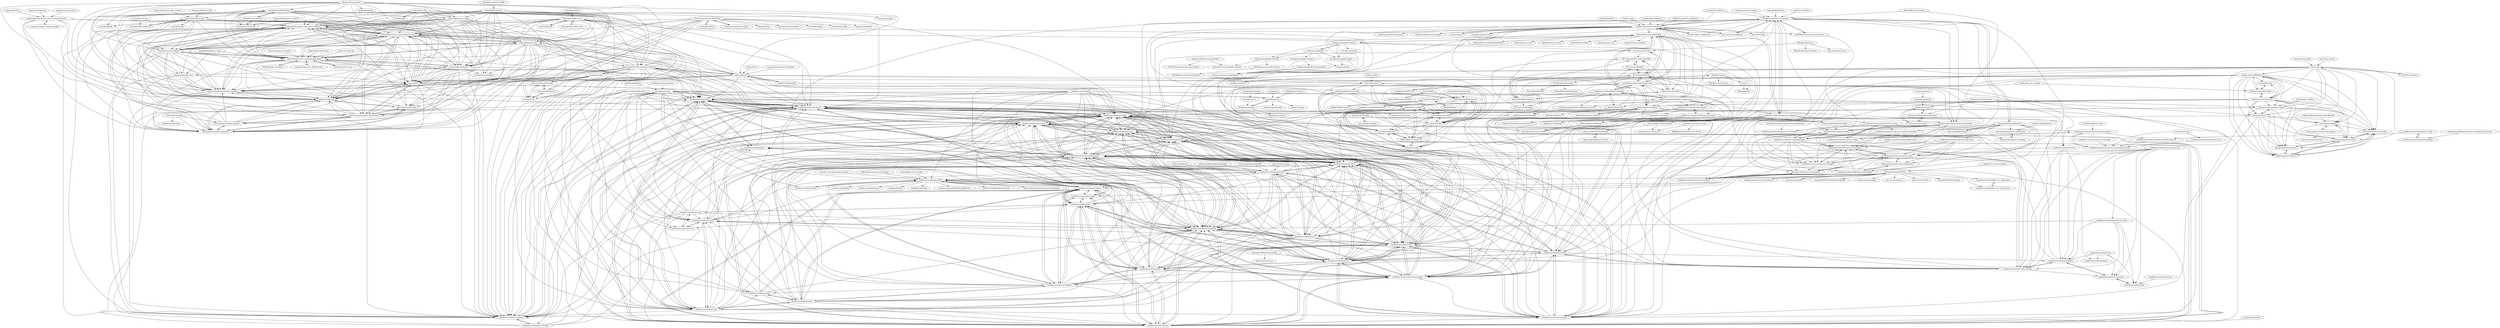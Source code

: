 digraph G {
"MyIntervals/emogrifier" -> "colinmollenhour/php-redis-session-abstract"
"MyIntervals/emogrifier" -> "colinmollenhour/Cm_Cache_Backend_File"
"MyIntervals/emogrifier" -> "magento/zf1"
"MyIntervals/emogrifier" -> "magento/magento-composer-installer"
"MyIntervals/emogrifier" -> "colinmollenhour/credis"
"MyIntervals/emogrifier" -> "colinmollenhour/Cm_Cache_Backend_Redis"
"MyIntervals/emogrifier" -> "magento/composer"
"MyIntervals/emogrifier" -> "daviddesberg/PHPoAuthLib"
"MyIntervals/emogrifier" -> "amzn/amazon-pay-sdk-php"
"MyIntervals/emogrifier" -> "phpseclib/mcrypt_compat"
"MyIntervals/emogrifier" -> "ChristianRiesen/base32"
"MyIntervals/emogrifier" -> "guzzle/RingPHP" ["e"=1]
"MyIntervals/emogrifier" -> "pdepend/pdepend" ["e"=1]
"MyIntervals/emogrifier" -> "tedious/JShrink"
"MyIntervals/emogrifier" -> "tubalmartin/YUI-CSS-compressor-PHP-port"
"mrclay/minify" -> "tedious/JShrink" ["e"=1]
"mrclay/minify" -> "tubalmartin/YUI-CSS-compressor-PHP-port" ["e"=1]
"Shardj/zf1-future" -> "zf1s/zf1"
"Shardj/zf1-future" -> "zendframework/zf1"
"Shardj/zf1-future" -> "Shardj/zf1-extras-future"
"Shardj/zf1-future" -> "diablomedia/zf1"
"Shardj/zf1-future" -> "magento/zf1"
"Shardj/zf1-future" -> "olegkrivtsov/using-zf3-book-samples"
"davibennun/laravel-push-notification" -> "Ph3nol/NotificationPusher" ["e"=1]
"container-interop/container-interop" -> "zendframework/zend-stdlib" ["e"=1]
"Yubico/python-u2flib-server" -> "Yubico/php-u2flib-server" ["e"=1]
"WhichBrowser/Parser-PHP" -> "donatj/PhpUserAgent" ["e"=1]
"willdurand/BazingaHateoasBundle" -> "zendframework/zend-hydrator" ["e"=1]
"donatj/PhpUserAgent" -> "colinmollenhour/php-redis-session-abstract"
"donatj/PhpUserAgent" -> "colinmollenhour/Cm_Cache_Backend_File"
"donatj/PhpUserAgent" -> "ChristianRiesen/base32"
"donatj/PhpUserAgent" -> "magento/composer"
"donatj/PhpUserAgent" -> "magento/zf1"
"donatj/PhpUserAgent" -> "magento/magento-composer-installer"
"donatj/PhpUserAgent" -> "colinmollenhour/Cm_Cache_Backend_Redis"
"donatj/PhpUserAgent" -> "colinmollenhour/credis"
"donatj/PhpUserAgent" -> "amzn/amazon-pay-sdk-php"
"donatj/PhpUserAgent" -> "allure-framework/allure-php-api"
"donatj/PhpUserAgent" -> "allure-framework/allure-codeception"
"donatj/PhpUserAgent" -> "phpseclib/mcrypt_compat"
"donatj/PhpUserAgent" -> "consolidation/self-update" ["e"=1]
"donatj/PhpUserAgent" -> "epfremmer/swagger-php"
"donatj/PhpUserAgent" -> "ua-parser/uap-php" ["e"=1]
"Codeception/Stub" -> "FlowCommunications/JSONPath" ["e"=1]
"Codeception/phpunit-wrapper" -> "FlowCommunications/JSONPath" ["e"=1]
"true/php-punycode" -> "zendframework/zend-mime"
"true/php-punycode" -> "zendframework/zend-mail"
"true/php-punycode" -> "zendframework/zend-loader"
"true/php-punycode" -> "zendframework/zend-console"
"true/php-punycode" -> "zendframework/zend-validator"
"true/php-punycode" -> "zendframework/zend-config"
"true/php-punycode" -> "thephpleague/url"
"true/php-punycode" -> "zendframework/zend-captcha"
"true/php-punycode" -> "zendframework/zend-stdlib"
"true/php-punycode" -> "zendframework/zend-crypt"
"true/php-punycode" -> "zendframework/zend-server"
"true/php-punycode" -> "zendframework/zend-json"
"true/php-punycode" -> "zendframework/zend-di"
"true/php-punycode" -> "zendframework/zend-feed" ["e"=1]
"true/php-punycode" -> "zendframework/zend-log"
"auraphp/Aura.Router" -> "zendframework/zend-stratigility" ["e"=1]
"auraphp/Aura.Router" -> "zendframework/zend-expressive" ["e"=1]
"artdarek/oauth-4-laravel" -> "daviddesberg/PHPoAuthLib" ["e"=1]
"artdarek/oauth-4-laravel" -> "oriceon/oauth-5-laravel" ["e"=1]
"AOEpeople/Aoe_Scheduler" -> "colinmollenhour/Cm_Cache_Backend_Redis" ["e"=1]
"kherge-archive/php-version" -> "kherge-archive/php-phar-update"
"kherge-archive/php-version" -> "kherge/php.json"
"kherge-archive/php-version" -> "box-project/amend"
"kherge-archive/php-version" -> "kherge-abandoned/php-annotations"
"zfcampus/zf-apigility" -> "zfcampus/zf-apigility-skeleton"
"zfcampus/zf-apigility" -> "zfcampus/zf-apigility-doctrine"
"zfcampus/zf-apigility" -> "zfcampus/zf-apigility-admin-ui"
"zfcampus/zf-apigility" -> "zfcampus/zf-hal"
"zfcampus/zf-apigility" -> "zfcampus/zf-apigility-admin"
"thephpleague/url" -> "true/php-punycode"
"thephpleague/url" -> "thephpleague/shunt"
"thephpleague/url" -> "thephpleague/uploads"
"thephpleague/url" -> "spatie/url-signer" ["e"=1]
"aporat/store-receipt-validator" -> "Ph3nol/NotificationPusher" ["e"=1]
"magento/magento2-functional-testing-framework" -> "magento/magento-coding-standard" ["e"=1]
"magento/magento2-functional-testing-framework" -> "allure-framework/allure-codeception"
"magento/magento2-functional-testing-framework" -> "colinmollenhour/php-redis-session-abstract"
"magento/magento2-functional-testing-framework" -> "magento/zf1"
"magento/magento2-functional-testing-framework" -> "magento/magento-composer-installer"
"magento/magento2-functional-testing-framework" -> "magento/composer"
"magento/magento2-functional-testing-framework" -> "allure-framework/allure-php-api"
"magento/magento2-functional-testing-framework" -> "colinmollenhour/Cm_Cache_Backend_File"
"magento/magento-coding-standard" -> "magento/magento2-functional-testing-framework" ["e"=1]
"magento/devdocs" -> "magento/magento2-functional-testing-framework" ["e"=1]
"ceesvanegmond/minify" -> "DevFactoryCH/minify"
"rmariuzzo/Laravel-JS-Localization" -> "tedious/JShrink" ["e"=1]
"colinmollenhour/modman" -> "colinmollenhour/Cm_Cache_Backend_Redis" ["e"=1]
"tubalmartin/YUI-CSS-compressor-PHP-port" -> "mrclay/jsmin-php"
"tubalmartin/YUI-CSS-compressor-PHP-port" -> "colinmollenhour/php-redis-session-abstract"
"tubalmartin/YUI-CSS-compressor-PHP-port" -> "magento/magento-composer-installer"
"tubalmartin/YUI-CSS-compressor-PHP-port" -> "magento/zf1"
"tubalmartin/YUI-CSS-compressor-PHP-port" -> "zendframework/zend-console"
"tubalmartin/YUI-CSS-compressor-PHP-port" -> "zendframework/zend-captcha"
"tubalmartin/YUI-CSS-compressor-PHP-port" -> "zendframework/zend-di"
"tubalmartin/YUI-CSS-compressor-PHP-port" -> "colinmollenhour/Cm_Cache_Backend_File"
"tubalmartin/YUI-CSS-compressor-PHP-port" -> "zendframework/zend-crypt"
"tubalmartin/YUI-CSS-compressor-PHP-port" -> "magento/composer"
"tubalmartin/YUI-CSS-compressor-PHP-port" -> "mrclay/Props"
"tubalmartin/YUI-CSS-compressor-PHP-port" -> "zendframework/zend-config"
"tubalmartin/YUI-CSS-compressor-PHP-port" -> "zendframework/zend-inputfilter"
"tubalmartin/YUI-CSS-compressor-PHP-port" -> "tedious/JShrink"
"tubalmartin/YUI-CSS-compressor-PHP-port" -> "zendframework/zend-math"
"Herzult/php-ssh" -> "thephpleague/shunt"
"willdurand/BazingaJsTranslationBundle" -> "zetacomponents/Base" ["e"=1]
"WyriHaximus/HtmlCompress" -> "wpsharks/css-minifier"
"WyriHaximus/HtmlCompress" -> "meenie/javascript-packer"
"WyriHaximus/HtmlCompress" -> "linkorb/jsmin-php"
"WyriHaximus/HtmlCompress" -> "Jalle19/php-yui-compressor"
"WyriHaximus/HtmlCompress" -> "nervo/yuicompressor"
"WyriHaximus/HtmlCompress" -> "natxet/CssMin"
"magento/architecture" -> "magento/magento2-functional-testing-framework" ["e"=1]
"oyejorge/less.php" -> "magento/magento-composer-installer"
"oyejorge/less.php" -> "colinmollenhour/php-redis-session-abstract"
"oyejorge/less.php" -> "leafo/lessphp" ["e"=1]
"oyejorge/less.php" -> "magento/zf1"
"oyejorge/less.php" -> "colinmollenhour/Cm_Cache_Backend_File"
"oyejorge/less.php" -> "magento/composer"
"oyejorge/less.php" -> "colinmollenhour/Cm_Cache_Backend_Redis"
"oyejorge/less.php" -> "zendframework/zend-captcha"
"oyejorge/less.php" -> "colinmollenhour/credis"
"oyejorge/less.php" -> "ChristianRiesen/base32"
"oyejorge/less.php" -> "amzn/amazon-pay-sdk-php"
"oyejorge/less.php" -> "phpseclib/mcrypt_compat"
"oyejorge/less.php" -> "zendframework/zend-console"
"oyejorge/less.php" -> "tubalmartin/YUI-CSS-compressor-PHP-port"
"oyejorge/less.php" -> "zendframework/zend-config"
"dweeves/magmi-git" -> "colinmollenhour/Cm_Cache_Backend_Redis" ["e"=1]
"zendframework/zf3" -> "zendframework/zend-stratigility"
"jenstornell/tiny-html-minifier" -> "voku/HtmlMin"
"zendframework/zend-expressive-authorization" -> "zendframework/zend-expressive-authorization-rbac"
"zendframework/zend-expressive-authorization" -> "zendframework/zend-expressive-flash"
"zendframework/zend-expressive-authorization" -> "zendframework/zend-expressive-authorization-acl"
"zendframework/zend-expressive-session" -> "zendframework/zend-expressive-session-ext"
"zendframework/zend-expressive-session" -> "zendframework/zend-expressive-flash"
"zendframework/zend-expressive-session" -> "zendframework/zend-expressive-authorization"
"zendframework/zend-expressive-session" -> "zendframework/zend-expressive-zendviewrenderer"
"zendframework/zend-expressive-flash" -> "zendframework/zend-expressive-authorization"
"zendframework/zend-expressive-flash" -> "zendframework/zend-expressive-session"
"zfcampus/zf-apigility-admin" -> "zfcampus/zf-hal"
"zfcampus/zf-apigility-admin" -> "zfcampus/zf-content-negotiation"
"zfcampus/zf-apigility-documentation" -> "zfcampus/zf-content-negotiation"
"zfcampus/zf-apigility-skeleton" -> "zfcampus/zf-apigility"
"zfcampus/zf-apigility-skeleton" -> "zfcampus/zf-apigility-admin"
"zfcampus/zf-apigility-skeleton" -> "zfcampus/zf-oauth2"
"zfcampus/zf-apigility-skeleton" -> "ZF-Commons/zfc-rbac"
"zfcampus/zf-apigility-skeleton" -> "RWOverdijk/AssetManager"
"zfcampus/zf-apigility-skeleton" -> "zfcampus/zf-apigility-doctrine"
"zfcampus/zf-apigility-skeleton" -> "doctrine/DoctrineORMModule"
"zf1s/zf1" -> "diablomedia/zf1"
"zfcampus/zf-apigility-doctrine" -> "API-Skeletons/zf-oauth2-doctrine"
"zfcampus/zf-apigility-doctrine" -> "phpro/zf-doctrine-hydration-module"
"zendframework/zend-expressive-authorization-acl" -> "zendframework/zend-expressive-authorization-rbac"
"zendframework/zend-expressive-authorization-rbac" -> "zendframework/zend-expressive-authorization"
"zendframework/zend-expressive-authentication-oauth2" -> "zendframework/zend-problem-details"
"zendframework/zend-httphandlerrunner" -> "zendframework/zend-expressive-template"
"zfcampus/zf-development-mode" -> "zendframework/zend-component-installer"
"zfcampus/zf-development-mode" -> "zendframework/zend-expressive-template"
"zfcampus/zf-development-mode" -> "zendframework/zend-expressive-router"
"zfcampus/zf-development-mode" -> "zfcampus/zf-composer-autoloading"
"zfcampus/zf-development-mode" -> "zendframework/zend-expressive-helpers"
"zfcampus/zf-development-mode" -> "zendframework/zend-config-aggregator"
"kherge-abandoned/php-annotations" -> "box-project/amend"
"kherge-abandoned/php-annotations" -> "box-project/box2-path"
"box-project/box2-path" -> "box-project/amend"
"box-project/box2-path" -> "kherge-abandoned/php-annotations"
"zendframework/zend-expressive-authentication" -> "zendframework/zend-expressive-session-ext"
"allure-framework/allure-phpunit" -> "allure-framework/allure-php-api"
"allure-framework/allure-phpunit" -> "allure-framework/allure-codeception"
"allure-framework/allure-phpunit" -> "magento/composer"
"allure-framework/allure-phpunit" -> "colinmollenhour/php-redis-session-abstract"
"allure-framework/allure-phpunit" -> "epfremmer/swagger-php"
"allure-framework/allure-phpunit" -> "magento/zf1"
"allure-framework/allure-phpunit" -> "magento/magento-composer-installer"
"allure-framework/allure-phpunit" -> "colinmollenhour/Cm_Cache_Backend_File"
"webimpress/composer-extra-dependency" -> "webimpress/http-middleware-compatibility"
"webimpress/composer-extra-dependency" -> "zendframework/zend-expressive-template"
"webimpress/composer-extra-dependency" -> "zendframework/zend-expressive-router"
"jawira/plantuml" -> "phpDocumentor/FlyFinder"
"DASPRiD/Bacon" -> "EvanDotPro/EdpUser"
"Jalle19/php-yui-compressor" -> "nervo/yuicompressor"
"Jalle19/php-yui-compressor" -> "wpsharks/css-minifier"
"Jalle19/php-yui-compressor" -> "linkorb/jsmin-php"
"webimpress/http-middleware-compatibility" -> "webimpress/composer-extra-dependency"
"webimpress/http-middleware-compatibility" -> "zendframework/zend-expressive-router"
"webimpress/http-middleware-compatibility" -> "zendframework/zend-expressive-template"
"http-interop/http-server-middleware" -> "http-interop/http-server-handler"
"zendframework/zend-expressive-csrf" -> "zendframework/zend-expressive-authorization-rbac"
"http-interop/http-server-handler" -> "http-interop/http-server-middleware"
"amzn/amazon-pay-sdk-php" -> "colinmollenhour/php-redis-session-abstract"
"amzn/amazon-pay-sdk-php" -> "magento/zf1"
"amzn/amazon-pay-sdk-php" -> "colinmollenhour/Cm_Cache_Backend_File"
"amzn/amazon-pay-sdk-php" -> "magento/magento-composer-installer"
"amzn/amazon-pay-sdk-php" -> "magento/composer"
"amzn/amazon-pay-sdk-php" -> "ChristianRiesen/base32"
"amzn/amazon-pay-sdk-php" -> "colinmollenhour/Cm_Cache_Backend_Redis"
"amzn/amazon-pay-sdk-php" -> "colinmollenhour/credis"
"amzn/amazon-pay-sdk-php" -> "allure-framework/allure-php-api"
"amzn/amazon-pay-sdk-php" -> "zendframework/zend-captcha"
"amzn/amazon-pay-sdk-php" -> "epfremmer/swagger-php"
"amzn/amazon-pay-sdk-php" -> "allure-framework/allure-codeception"
"amzn/amazon-pay-sdk-php" -> "zendframework/zend-console"
"amzn/amazon-pay-sdk-php" -> "mageplaza/module-core"
"amzn/amazon-pay-sdk-php" -> "zendframework/zend-di"
"zendframework/ZendSkeletonModule" -> "zendframework/zend-developer-tools"
"zendframework/ZendSkeletonModule" -> "zendframework/ZF2Package"
"zendframework/ZendSkeletonModule" -> "akrabat/zf2-tutorial"
"zendframework/ZendSkeletonModule" -> "zendframework/ZendSkeletonApplication"
"zendframework/ZendSkeletonModule" -> "EvanDotPro/EdpUser"
"zendframework/ZendSkeletonModule" -> "zendframework/modules.zendframework.com"
"zendframework/ZendSkeletonApplication" -> "zendframework/ZendSkeletonModule"
"zendframework/ZendSkeletonApplication" -> "zendframework/zendframework" ["e"=1]
"zendframework/ZendSkeletonApplication" -> "zendframework/zend-developer-tools"
"zendframework/ZendSkeletonApplication" -> "zendframework/zend-expressive"
"zendframework/ZendSkeletonApplication" -> "doctrine/DoctrineORMModule"
"zendframework/ZendSkeletonApplication" -> "doctrine/DoctrineModule"
"zendframework/ZendSkeletonApplication" -> "ZF-Commons/ZfcUser"
"zendframework/ZendSkeletonApplication" -> "akrabat/zf2-tutorial"
"zendframework/ZendSkeletonApplication" -> "zendframework/modules.zendframework.com"
"zendframework/ZendSkeletonApplication" -> "olegkrivtsov/using-zf3-book-samples"
"zendframework/ZendSkeletonApplication" -> "olegkrivtsov/using-zend-framework-3-book"
"zendframework/ZendSkeletonApplication" -> "zendframework/zend-expressive-skeleton"
"zendframework/ZendSkeletonApplication" -> "zendframework/zend-mvc"
"zendframework/ZendSkeletonApplication" -> "zendframework/zend-stratigility"
"zendframework/ZendSkeletonApplication" -> "zendframework/zend-servicemanager"
"Nicolab/php-ftp-client" -> "Herzult/php-ssh" ["e"=1]
"leafo/lessphp" -> "oyejorge/less.php" ["e"=1]
"tomzx/php-semver-checker" -> "zendframework/zend-stratigility" ["e"=1]
"thephpleague/climate" -> "thephpleague/url" ["e"=1]
"winzou/StateMachineBundle" -> "zendframework/zend-hydrator" ["e"=1]
"Cilex/Cilex" -> "Cilex/console-service-provider"
"Cilex/Cilex" -> "zetacomponents/Document"
"Cilex/Cilex" -> "phpDocumentor/Fileset"
"Cilex/Cilex" -> "kherge-archive/php-phar-update"
"Cilex/Cilex" -> "zendframework/zend-serializer"
"Cilex/Cilex" -> "phpDocumentor/Reflection"
"Cilex/Cilex" -> "zetacomponents/Base"
"Cilex/Cilex" -> "phpDocumentor/GraphViz"
"Cilex/Cilex" -> "kherge/php.json"
"Cilex/Cilex" -> "kherge-abandoned/Version"
"Cilex/Cilex" -> "zendframework/zend-i18n"
"Cilex/Cilex" -> "zendframework/zend-filter"
"Cilex/Cilex" -> "zendframework/zend-json"
"Cilex/Cilex" -> "zendframework/zend-cache"
"Cilex/Cilex" -> "c9s/CLIFramework" ["e"=1]
"FlowCommunications/JSONPath" -> "Codeception/phpunit-wrapper" ["e"=1]
"FlowCommunications/JSONPath" -> "Codeception/Stub" ["e"=1]
"FlowCommunications/JSONPath" -> "allure-framework/allure-php-api"
"FlowCommunications/JSONPath" -> "magento/composer"
"FlowCommunications/JSONPath" -> "allure-framework/allure-codeception"
"FlowCommunications/JSONPath" -> "colinmollenhour/php-redis-session-abstract"
"FlowCommunications/JSONPath" -> "epfremmer/swagger-php"
"FlowCommunications/JSONPath" -> "Behat/Gherkin" ["e"=1]
"FlowCommunications/JSONPath" -> "consolidation/self-update" ["e"=1]
"FlowCommunications/JSONPath" -> "magento/zf1"
"FlowCommunications/JSONPath" -> "colinmollenhour/Cm_Cache_Backend_File"
"FlowCommunications/JSONPath" -> "grasmash/yaml-expander" ["e"=1]
"FlowCommunications/JSONPath" -> "consolidation/log" ["e"=1]
"FlowCommunications/JSONPath" -> "consolidation/config" ["e"=1]
"FlowCommunications/JSONPath" -> "grasmash/expander" ["e"=1]
"c9s/CLIFramework" -> "Cilex/Cilex" ["e"=1]
"mezzio/mezzio" -> "zendframework/zend-expressive" ["e"=1]
"ashtuchkin/u2f" -> "Yubico/php-u2flib-server" ["e"=1]
"braintree/braintree-web" -> "braintree/braintree_php" ["e"=1]
"zendframework/zend-developer-tools" -> "zendframework/ZendSkeletonModule"
"zendframework/zend-developer-tools" -> "zendframework/ZF2Package"
"zendframework/zend-developer-tools" -> "doctrine/DoctrineORMModule"
"zendframework/zend-developer-tools" -> "zendframework/ZFTool"
"zendframework/zend-developer-tools" -> "doctrine/DoctrineModule"
"zendframework/zend-developer-tools" -> "zendframework/zend-router"
"zendframework/zend-developer-tools" -> "zendframework/zend-modulemanager"
"zendframework/zend-developer-tools" -> "zendframework/zend-authentication"
"zendframework/zend-developer-tools" -> "zendframework/zend-paginator"
"zendframework/zend-developer-tools" -> "ZF-Commons/ZfcUser"
"zendframework/zend-developer-tools" -> "zendframework/zend-component-installer"
"zendframework/zend-developer-tools" -> "neilime/zf2-twb-bundle"
"zendframework/zend-developer-tools" -> "zendframework/zend-inputfilter"
"winzou/state-machine" -> "zendframework/zend-hydrator" ["e"=1]
"Yubico/php-u2flib-server" -> "zendframework/zend-captcha"
"Yubico/php-u2flib-server" -> "magento/composer"
"Yubico/php-u2flib-server" -> "zendframework/zend-di"
"Yubico/php-u2flib-server" -> "zendframework/zend-console"
"Yubico/php-u2flib-server" -> "ChristianRiesen/base32"
"Yubico/php-u2flib-server" -> "zendframework/zend-crypt"
"Yubico/php-u2flib-server" -> "colinmollenhour/php-redis-session-abstract"
"Yubico/php-u2flib-server" -> "magento/zf1"
"Yubico/php-u2flib-server" -> "magento/magento-composer-installer"
"Yubico/php-u2flib-server" -> "Yubico/python-u2flib-server" ["e"=1]
"Yubico/php-u2flib-server" -> "zendframework/zend-i18n"
"Yubico/php-u2flib-server" -> "zendframework/zend-filter"
"Yubico/php-u2flib-server" -> "zendframework/zend-math"
"Yubico/php-u2flib-server" -> "ashtuchkin/u2f" ["e"=1]
"Yubico/php-u2flib-server" -> "colinmollenhour/Cm_Cache_Backend_File"
"allure-framework/allure-codeception" -> "allure-framework/allure-php-api"
"allure-framework/allure-codeception" -> "magento/composer"
"allure-framework/allure-codeception" -> "epfremmer/swagger-php"
"allure-framework/allure-codeception" -> "colinmollenhour/php-redis-session-abstract"
"allure-framework/allure-codeception" -> "allure-framework/allure-phpunit"
"allure-framework/allure-codeception" -> "magento/zf1"
"allure-framework/allure-codeception" -> "magento/magento-composer-installer"
"allure-framework/allure-codeception" -> "colinmollenhour/Cm_Cache_Backend_File"
"mathiasbynens/punycode.js" -> "true/php-punycode" ["e"=1]
"wikimedia/composer-merge-plugin" -> "zendframework/zend-stdlib" ["e"=1]
"magento/magento-composer-installer" -> "colinmollenhour/php-redis-session-abstract"
"magento/magento-composer-installer" -> "magento/zf1"
"magento/magento-composer-installer" -> "magento/composer"
"magento/magento-composer-installer" -> "colinmollenhour/Cm_Cache_Backend_File"
"magento/magento-composer-installer" -> "zendframework/zend-captcha"
"magento/magento-composer-installer" -> "allure-framework/allure-php-api"
"magento/magento-composer-installer" -> "zendframework/zend-di"
"magento/magento-composer-installer" -> "zendframework/zend-console"
"phpWhois/phpWhois" -> "true/php-punycode" ["e"=1]
"laravel/laravel.com" -> "laravel/cashier-braintree" ["e"=1]
"colinmollenhour/credis" -> "colinmollenhour/php-redis-session-abstract"
"colinmollenhour/credis" -> "colinmollenhour/Cm_Cache_Backend_File"
"colinmollenhour/credis" -> "magento/zf1"
"colinmollenhour/credis" -> "magento/magento-composer-installer"
"colinmollenhour/credis" -> "colinmollenhour/Cm_Cache_Backend_Redis"
"colinmollenhour/credis" -> "magento/composer"
"colinmollenhour/credis" -> "ChristianRiesen/base32"
"colinmollenhour/credis" -> "allure-framework/allure-php-api"
"colinmollenhour/credis" -> "zendframework/zend-console"
"colinmollenhour/credis" -> "allure-framework/allure-codeception"
"colinmollenhour/credis" -> "zendframework/zend-di"
"colinmollenhour/credis" -> "zendframework/zend-captcha"
"colinmollenhour/credis" -> "tubalmartin/YUI-CSS-compressor-PHP-port"
"colinmollenhour/credis" -> "amzn/amazon-pay-sdk-php"
"colinmollenhour/credis" -> "zendframework/zend-crypt"
"magento/zf1" -> "colinmollenhour/php-redis-session-abstract"
"magento/zf1" -> "magento/composer"
"magento/zf1" -> "magento/magento-composer-installer"
"magento/zf1" -> "colinmollenhour/Cm_Cache_Backend_File"
"magento/zf1" -> "zendframework/zend-captcha"
"magento/zf1" -> "allure-framework/allure-php-api"
"magento/zf1" -> "zendframework/zend-di"
"magento/zf1" -> "zendframework/zend-console"
"magento/zf1" -> "allure-framework/allure-codeception"
"samsonasik/SanSessionToolbar" -> "zfcampus/zf-development-mode"
"Yubico/libu2f-host" -> "Yubico/php-u2flib-server" ["e"=1]
"laminas/laminas-mvc-skeleton" -> "doctrine/DoctrineModule" ["e"=1]
"zendframework/modules.zendframework.com" -> "zendframework/ZF2Package"
"zfcampus/zf-apigility-admin-ui" -> "zfcampus/zf-content-negotiation"
"zfcampus/zf-apigility-admin-ui" -> "zfcampus/zf-apigility-documentation"
"akrabat/zf2-tutorial" -> "zendframework/ZendSkeletonModule"
"akrabat/zf2-tutorial" -> "ZF-Commons/ZfcBase"
"akrabat/zf2-tutorial" -> "EleTeam/zendstore" ["e"=1]
"zfcampus/zf-doctrine-querybuilder" -> "API-Skeletons/zf-doctrine-querybuilder"
"zfcampus/zf-doctrine-querybuilder" -> "phpro/zf-doctrine-hydration-module"
"bushbaby/BsbFlysystem" -> "zendframework/zend-expressive-authorization"
"allure-framework/allure-php-api" -> "magento/composer"
"allure-framework/allure-php-api" -> "allure-framework/allure-phpunit"
"allure-framework/allure-php-api" -> "epfremmer/swagger-php"
"allure-framework/allure-php-api" -> "allure-framework/allure-codeception"
"allure-framework/allure-php-api" -> "colinmollenhour/php-redis-session-abstract"
"SpiffyJr/SpiffyDoctrine" -> "EvanDotPro/EdpUser"
"SpiffyJr/SpiffyDoctrine" -> "mstaessen/zf2-doctrine"
"mrclay/jsmin-php" -> "mrclay/Props"
"mrclay/jsmin-php" -> "Intervention/httpauth"
"mrclay/jsmin-php" -> "MarcusSchwarz/lesserphp"
"mrclay/jsmin-php" -> "tubalmartin/YUI-CSS-compressor-PHP-port"
"EvanDotPro/EdpUser" -> "SpiffyJr/SpiffyDoctrine"
"EvanDotPro/EdpUser" -> "DASPRiD/Bacon"
"rlerdorf/php7dev" -> "zendframework/zend-expressive" ["e"=1]
"doctrine/DoctrineModule" -> "doctrine/DoctrineORMModule"
"doctrine/DoctrineModule" -> "zendframework/zend-developer-tools"
"doctrine/DoctrineModule" -> "zendframework/zend-servicemanager"
"doctrine/DoctrineModule" -> "zendframework/zend-form"
"doctrine/DoctrineModule" -> "widmogrod/zf2-assetic-module"
"doctrine/DoctrineModule" -> "samsonasik/SanSessionToolbar"
"doctrine/DoctrineModule" -> "zendframework/zend-authentication"
"doctrine/DoctrineModule" -> "zendframework/zend-router"
"doctrine/DoctrineModule" -> "zendframework/zend-inputfilter"
"doctrine/DoctrineModule" -> "zendframework/zend-mvc"
"doctrine/DoctrineModule" -> "zendframework/zend-config"
"doctrine/DoctrineModule" -> "laminas/laminas-mvc-skeleton" ["e"=1]
"doctrine/DoctrineModule" -> "zendframework/zend-modulemanager"
"doctrine/DoctrineModule" -> "zendframework/zend-cache"
"doctrine/DoctrineModule" -> "zfcampus/zf-development-mode"
"relayphp/Relay.Relay" -> "zendframework/zend-stratigility" ["e"=1]
"oscarotero/psr7-middlewares" -> "zendframework/zend-expressive" ["e"=1]
"oscarotero/psr7-middlewares" -> "zendframework/zend-stratigility" ["e"=1]
"humbug/file_get_contents" -> "phpDocumentor/FlyFinder" ["e"=1]
"humbug/file_get_contents" -> "zendframework/zend-serializer" ["e"=1]
"humbug/phar-updater" -> "kherge-archive/php-phar-update" ["e"=1]
"zendframework/zend-config" -> "zendframework/zend-filter"
"zendframework/zend-config" -> "zendframework/zend-serializer"
"zendframework/zend-config" -> "zendframework/zend-console"
"zendframework/zend-config" -> "zendframework/zend-json"
"zendframework/zend-config" -> "zendframework/zend-i18n"
"zendframework/zend-config" -> "zendframework/zend-modulemanager"
"zendframework/zend-config" -> "zendframework/zend-cache"
"zendframework/zend-config" -> "zendframework/zend-form"
"zendframework/zend-config" -> "zendframework/zend-inputfilter"
"zendframework/zend-config" -> "zendframework/zend-view"
"zendframework/zend-config" -> "zendframework/zend-log"
"zendframework/zend-config" -> "zendframework/zend-session"
"zendframework/zend-config" -> "zendframework/zend-captcha"
"zendframework/zend-config" -> "zendframework/zend-di"
"zendframework/zend-config" -> "zendframework/zend-crypt"
"zendframework/zend-filter" -> "zendframework/zend-i18n"
"zendframework/zend-filter" -> "zendframework/zend-config"
"zendframework/zend-filter" -> "zendframework/zend-serializer"
"zendframework/zend-filter" -> "zendframework/zend-form"
"zendframework/zend-filter" -> "zendframework/zend-inputfilter"
"zendframework/zend-filter" -> "zendframework/zend-console"
"zendframework/zend-filter" -> "zendframework/zend-cache"
"zendframework/zend-filter" -> "zendframework/zend-modulemanager"
"zendframework/zend-filter" -> "zendframework/zend-json"
"zendframework/zend-filter" -> "zendframework/zend-session"
"zendframework/zend-filter" -> "zendframework/zend-hydrator"
"zendframework/zend-filter" -> "zendframework/zend-view"
"zendframework/zend-filter" -> "zendframework/zend-servicemanager"
"zendframework/zend-filter" -> "zendframework/zend-di"
"zendframework/zend-json" -> "zendframework/zend-serializer"
"zendframework/zend-json" -> "zendframework/zend-filter"
"zendframework/zend-json" -> "zendframework/zend-config"
"zendframework/zend-json" -> "zendframework/zend-i18n"
"zendframework/zend-json" -> "zendframework/zend-loader"
"zendframework/zend-json" -> "zendframework/zend-http"
"zendframework/zend-json" -> "zendframework/zend-uri"
"zendframework/zend-json" -> "zendframework/zend-hydrator"
"zendframework/zend-json" -> "zendframework/zend-cache"
"zendframework/zend-json" -> "zendframework/zend-modulemanager"
"zendframework/zend-json" -> "zendframework/zend-console"
"zendframework/zend-json" -> "zendframework/zend-inputfilter"
"zendframework/zend-json" -> "zendframework/zend-math"
"zendframework/zend-json" -> "zendframework/zend-servicemanager"
"zendframework/zend-json" -> "zendframework/zend-form"
"zendframework/zend-serializer" -> "zendframework/zend-i18n"
"zendframework/zend-serializer" -> "zendframework/zend-filter"
"zendframework/zend-serializer" -> "zendframework/zend-config"
"zendframework/zend-serializer" -> "zendframework/zend-json"
"zendframework/zend-serializer" -> "zendframework/zend-cache"
"zendframework/zend-serializer" -> "zendframework/zend-console"
"zendframework/zend-serializer" -> "zendframework/zend-log"
"zendframework/zend-serializer" -> "zendframework/zend-modulemanager"
"zendframework/zend-serializer" -> "zendframework/zend-inputfilter"
"zendframework/zend-serializer" -> "zendframework/zend-session"
"zendframework/zend-serializer" -> "zendframework/zend-text"
"zendframework/zend-servicemanager" -> "zendframework/zend-http"
"zendframework/zend-servicemanager" -> "zendframework/zend-uri"
"zendframework/zend-servicemanager" -> "zendframework/zend-loader"
"zendframework/zend-servicemanager" -> "zendframework/zend-validator"
"zendframework/zend-servicemanager" -> "zendframework/zend-filter"
"zendframework/zend-servicemanager" -> "zendframework/zend-i18n"
"zendframework/zend-servicemanager" -> "zendframework/zend-log"
"zendframework/zend-servicemanager" -> "zendframework/zend-config"
"zendframework/zend-servicemanager" -> "zendframework/zend-stdlib"
"zendframework/zend-servicemanager" -> "zendframework/zend-hydrator"
"zendframework/zend-servicemanager" -> "zendframework/zend-serializer"
"zendframework/zend-servicemanager" -> "zendframework/zend-cache"
"zendframework/zend-servicemanager" -> "zendframework/zend-inputfilter"
"zendframework/zend-servicemanager" -> "zendframework/zend-json"
"zendframework/zend-servicemanager" -> "zendframework/zend-view"
"zendframework/zend-stdlib" -> "zendframework/zend-escaper" ["e"=1]
"zendframework/zend-stdlib" -> "zendframework/zend-feed" ["e"=1]
"zendframework/zend-stdlib" -> "zendframework/zend-validator"
"zendframework/zend-stdlib" -> "zendframework/zend-loader"
"zendframework/zend-stdlib" -> "zendframework/zend-servicemanager"
"zendframework/zend-stdlib" -> "zendframework/zend-uri"
"zendframework/zend-stdlib" -> "zendframework/zend-hydrator"
"zendframework/zend-stdlib" -> "symfony-cmf/Routing" ["e"=1]
"zendframework/zend-stdlib" -> "jcalderonzumba/gastonjs" ["e"=1]
"zendframework/zend-stdlib" -> "stackphp/builder" ["e"=1]
"zendframework/zend-stdlib" -> "zendframework/zend-http"
"zendframework/zend-stdlib" -> "webflo/drupal-finder" ["e"=1]
"zendframework/zend-stdlib" -> "jcalderonzumba/MinkPhantomJSDriver" ["e"=1]
"zendframework/zend-stdlib" -> "hechoendrupal/drupal-console-en" ["e"=1]
"zendframework/zend-stdlib" -> "hechoendrupal/drupal-console-extend-plugin" ["e"=1]
"zendframework/zend-i18n" -> "zendframework/zend-filter"
"zendframework/zend-i18n" -> "zendframework/zend-serializer"
"zendframework/zend-i18n" -> "zendframework/zend-inputfilter"
"zendframework/zend-i18n" -> "zendframework/zend-config"
"zendframework/zend-i18n" -> "zendframework/zend-json"
"zendframework/zend-i18n" -> "zendframework/zend-form"
"zendframework/zend-i18n" -> "zendframework/zend-session"
"zendframework/zend-i18n" -> "zendframework/zend-console"
"zendframework/zend-i18n" -> "zendframework/zend-cache"
"zendframework/zend-i18n" -> "zendframework/zend-view"
"zendframework/zend-i18n" -> "zendframework/zend-log"
"zendframework/zend-i18n" -> "zendframework/zend-di"
"zendframework/zend-i18n" -> "zendframework/zend-modulemanager"
"zendframework/zend-i18n" -> "zendframework/zend-hydrator"
"zendframework/zend-i18n" -> "zendframework/zend-servicemanager"
"zendframework/zend-cache" -> "zendframework/zend-filter"
"zendframework/zend-cache" -> "zendframework/zend-serializer"
"zendframework/zend-cache" -> "zendframework/zend-config"
"zendframework/zend-cache" -> "zendframework/zend-i18n"
"zendframework/zend-cache" -> "zendframework/zend-json"
"zendframework/zend-cache" -> "zendframework/zend-authentication"
"zendframework/zend-cache" -> "zendframework/zend-servicemanager"
"zendframework/zend-cache" -> "zendframework/zend-hydrator"
"zendframework/zend-cache" -> "zendframework/zend-session"
"zendframework/zend-cache" -> "zendframework/zend-form"
"zendframework/zend-cache" -> "zendframework/zend-paginator"
"zendframework/zend-cache" -> "zendframework/zend-inputfilter"
"phpDocumentor/FlyFinder" -> "jawira/plantuml"
"phpDocumentor/FlyFinder" -> "phpDocumentor/Reflection"
"phpDocumentor/FlyFinder" -> "phpDocumentor/GraphViz"
"phpDocumentor/GraphViz" -> "phpDocumentor/Reflection"
"phpDocumentor/GraphViz" -> "phpDocumentor/FlyFinder"
"phpDocumentor/GraphViz" -> "zetacomponents/Document"
"phpDocumentor/GraphViz" -> "phpDocumentor/Fileset"
"phpDocumentor/GraphViz" -> "Cilex/console-service-provider"
"phpDocumentor/GraphViz" -> "zetacomponents/Base"
"phpDocumentor/GraphViz" -> "zendframework/zend-serializer"
"phpDocumentor/GraphViz" -> "kherge-abandoned/Version"
"phpDocumentor/GraphViz" -> "zendframework/zend-i18n"
"phpDocumentor/GraphViz" -> "zendframework/zend-filter"
"phpDocumentor/GraphViz" -> "jawira/plantuml"
"phpDocumentor/GraphViz" -> "zendframework/zend-cache"
"phpDocumentor/GraphViz" -> "kherge/php.json"
"phpDocumentor/GraphViz" -> "zendframework/zend-json"
"phpDocumentor/GraphViz" -> "kherge-archive/php-phar-update"
"prooph/proophessor-do" -> "zendframework/zend-expressive" ["e"=1]
"zendframework/zend-feed" -> "zendframework/zend-stdlib" ["e"=1]
"zendframework/zend-escaper" -> "zendframework/zend-stdlib" ["e"=1]
"zendframework/zend-escaper" -> "zendframework/zend-uri" ["e"=1]
"zendframework/zend-escaper" -> "zendframework/zend-http" ["e"=1]
"zendframework/zend-escaper" -> "zendframework/zend-validator" ["e"=1]
"zendframework/zend-escaper" -> "zendframework/zend-loader" ["e"=1]
"zendframework/zend-stratigility" -> "zendframework/zend-expressive"
"zendframework/zend-stratigility" -> "zendframework/zend-servicemanager"
"zendframework/zend-stratigility" -> "zendframework/zend-expressive-skeleton"
"zendframework/zend-stratigility" -> "http-interop/http-middleware"
"zendframework/zend-stratigility" -> "zendframework/zend-expressive-helpers"
"zendframework/zend-stratigility" -> "zendframework/zend-mvc"
"zendframework/zend-stratigility" -> "zendframework/zend-view"
"zendframework/zend-stratigility" -> "zendframework/zend-expressive-router"
"zendframework/zend-stratigility" -> "DASPRiD/container-interop-doctrine" ["e"=1]
"zendframework/zend-stratigility" -> "zendframework/zend-expressive-template"
"zendframework/zend-stratigility" -> "zendframework/zend-config-aggregator"
"zendframework/zend-stratigility" -> "zendframework/zend-inputfilter"
"zendframework/zend-stratigility" -> "zendframework/zend-component-installer"
"zendframework/zend-stratigility" -> "zendframework/zend-form"
"zendframework/zend-stratigility" -> "psr7-sessions/storageless" ["e"=1]
"tedious/JShrink" -> "tubalmartin/YUI-CSS-compressor-PHP-port"
"tedious/JShrink" -> "colinmollenhour/php-redis-session-abstract"
"tedious/JShrink" -> "natxet/CssMin"
"tedious/JShrink" -> "colinmollenhour/Cm_Cache_Backend_File"
"tedious/JShrink" -> "magento/magento-composer-installer"
"tedious/JShrink" -> "zendframework/zend-console"
"tedious/JShrink" -> "zendframework/zend-crypt"
"tedious/JShrink" -> "zendframework/zend-captcha"
"tedious/JShrink" -> "magento/zf1"
"tedious/JShrink" -> "zendframework/zend-config"
"tedious/JShrink" -> "zendframework/zend-di"
"tedious/JShrink" -> "matthiasmullie/minify" ["e"=1]
"tedious/JShrink" -> "tchwork/jsqueeze"
"tedious/JShrink" -> "colinmollenhour/credis"
"tedious/JShrink" -> "zendframework/zend-json"
"doctrine/DoctrineORMModule" -> "doctrine/DoctrineModule"
"doctrine/DoctrineORMModule" -> "zendframework/zend-developer-tools"
"doctrine/DoctrineORMModule" -> "ZF-Commons/ZfcUser"
"doctrine/DoctrineORMModule" -> "neilime/zf2-twb-bundle"
"doctrine/DoctrineORMModule" -> "laminas/laminas-form" ["e"=1]
"doctrine/DoctrineORMModule" -> "laminas/laminas-mvc" ["e"=1]
"doctrine/DoctrineORMModule" -> "widmogrod/zf2-assetic-module"
"doctrine/DoctrineORMModule" -> "bjyoungblood/BjyAuthorize"
"doctrine/DoctrineORMModule" -> "laminas/laminas-validator" ["e"=1]
"doctrine/DoctrineORMModule" -> "zendframework/zend-form"
"doctrine/DoctrineORMModule" -> "zfcampus/zf-apigility-skeleton"
"doctrine/DoctrineORMModule" -> "doctrine/DoctrineMongoODMModule"
"doctrine/DoctrineORMModule" -> "laminas/laminas-view" ["e"=1]
"doctrine/DoctrineORMModule" -> "zendframework/zend-servicemanager"
"doctrine/DoctrineORMModule" -> "laminas/laminas-session" ["e"=1]
"sculpin/sculpin" -> "zendframework/zend-expressive" ["e"=1]
"dflydev/dflydev-fig-cookies" -> "zendframework/zend-stratigility" ["e"=1]
"dflydev/dflydev-fig-cookies" -> "zendframework/zend-component-installer" ["e"=1]
"zendframework/zend-crypt" -> "zendframework/zend-console"
"zendframework/zend-crypt" -> "zendframework/zend-math"
"zendframework/zend-crypt" -> "zendframework/zend-di"
"zendframework/zend-crypt" -> "zendframework/zend-captcha"
"zendframework/zend-crypt" -> "zendframework/zend-inputfilter"
"zendframework/zend-crypt" -> "zendframework/zend-filter"
"zendframework/zend-crypt" -> "zendframework/zend-i18n"
"zendframework/zend-crypt" -> "zendframework/zend-config"
"zendframework/zend-crypt" -> "zendframework/zend-session"
"zendframework/zend-crypt" -> "zendframework/zend-form"
"zendframework/zend-crypt" -> "zendframework/zend-modulemanager"
"zendframework/zend-crypt" -> "zendframework/zend-view"
"zendframework/zend-crypt" -> "zendframework/zend-serializer"
"zendframework/zend-crypt" -> "zendframework/zend-mail"
"zendframework/zend-crypt" -> "zendframework/zend-mime"
"DevFactoryCH/minify" -> "ceesvanegmond/minify"
"DevFactoryCH/minify" -> "natxet/CssMin"
"ZF-Commons/ZfcUser" -> "ZF-Commons/ZfcBase"
"ZF-Commons/ZfcUser" -> "ZF-Commons/ZfcUserDoctrineORM"
"ZF-Commons/ZfcUser" -> "bjyoungblood/BjyAuthorize"
"ZF-Commons/ZfcUser" -> "doctrine/DoctrineORMModule"
"ZF-Commons/ZfcUser" -> "neilime/zf2-twb-bundle"
"ZF-Commons/ZfcUser" -> "zendframework/zend-developer-tools"
"ZF-Commons/ZfcUser" -> "SocalNick/ScnSocialAuth"
"ZF-Commons/ZfcUser" -> "ZF-Commons/zfc-rbac"
"ZF-Commons/ZfcUser" -> "ZF-Commons/ZfcAdmin"
"ZF-Commons/ZfcUser" -> "RWOverdijk/AssetManager"
"colinmollenhour/Cm_Cache_Backend_Redis" -> "colinmollenhour/Cm_RedisSession" ["e"=1]
"colinmollenhour/Cm_Cache_Backend_Redis" -> "colinmollenhour/Cm_Cache_Backend_File"
"colinmollenhour/Cm_Cache_Backend_Redis" -> "colinmollenhour/php-redis-session-abstract"
"colinmollenhour/Cm_Cache_Backend_Redis" -> "magento/zf1"
"colinmollenhour/Cm_Cache_Backend_Redis" -> "magento/magento-composer-installer"
"colinmollenhour/Cm_Cache_Backend_Redis" -> "magento/composer"
"colinmollenhour/Cm_Cache_Backend_Redis" -> "colinmollenhour/credis"
"colinmollenhour/Cm_Cache_Backend_Redis" -> "ChristianRiesen/base32"
"colinmollenhour/Cm_Cache_Backend_Redis" -> "allure-framework/allure-php-api"
"colinmollenhour/Cm_Cache_Backend_Redis" -> "allure-framework/allure-codeception"
"colinmollenhour/Cm_Cache_Backend_Redis" -> "zendframework/zend-captcha"
"colinmollenhour/Cm_Cache_Backend_Redis" -> "zendframework/zend-console"
"colinmollenhour/Cm_Cache_Backend_Redis" -> "zendframework/zend-di"
"colinmollenhour/Cm_Cache_Backend_Redis" -> "GordonLesti/Lesti_Fpc" ["e"=1]
"colinmollenhour/Cm_Cache_Backend_Redis" -> "AOEpeople/Aoe_Scheduler" ["e"=1]
"zendframework/zend-captcha" -> "zendframework/zend-di"
"zendframework/zend-captcha" -> "zendframework/zend-console"
"zendframework/zend-captcha" -> "zendframework/zend-psr7bridge"
"zendframework/zend-console" -> "zendframework/zend-inputfilter"
"zendframework/zend-console" -> "zendframework/zend-captcha"
"zendframework/zend-console" -> "zendframework/zend-di"
"zendframework/zend-console" -> "zendframework/zend-form"
"zendframework/zend-console" -> "zendframework/zend-modulemanager"
"zendframework/zend-console" -> "zendframework/zend-filter"
"zendframework/zend-console" -> "zendframework/zend-session"
"zendframework/zend-console" -> "zendframework/zend-config"
"zendframework/zend-console" -> "zendframework/zend-crypt"
"zendframework/zend-console" -> "zendframework/zend-log"
"zendframework/zend-console" -> "zendframework/zend-view"
"zendframework/zend-db" -> "zendframework/zend-console"
"zendframework/zend-db" -> "zendframework/zend-form"
"zendframework/zend-db" -> "zendframework/zend-inputfilter"
"zendframework/zend-db" -> "zendframework/zend-config"
"zendframework/zend-db" -> "zendframework/zend-filter"
"zendframework/zend-db" -> "zendframework/zend-session"
"zendframework/zend-db" -> "zendframework/zend-view"
"zendframework/zend-db" -> "zendframework/zend-captcha"
"zendframework/zend-db" -> "zendframework/zend-di"
"zendframework/zend-db" -> "zendframework/zend-modulemanager"
"zendframework/zend-db" -> "zendframework/zend-http"
"zendframework/zend-db" -> "zendframework/zend-log"
"zendframework/zend-db" -> "zendframework/zend-serializer"
"zendframework/zend-db" -> "zendframework/zend-crypt"
"zendframework/zend-db" -> "zendframework/zend-i18n"
"zendframework/zend-di" -> "zendframework/zend-captcha"
"zendframework/zend-di" -> "zendframework/zend-console"
"zendframework/zend-di" -> "zendframework/zend-math"
"zendframework/zend-di" -> "zendframework/zend-modulemanager"
"zendframework/zend-di" -> "zendframework/zend-text"
"zendframework/zend-di" -> "zendframework/zend-session"
"zendframework/zend-di" -> "zendframework/zend-form"
"zendframework/zend-di" -> "zendframework/zend-inputfilter"
"zendframework/zend-form" -> "zendframework/zend-inputfilter"
"zendframework/zend-form" -> "zendframework/zend-filter"
"zendframework/zend-form" -> "zendframework/zend-console"
"zendframework/zend-form" -> "zendframework/zend-view"
"zendframework/zend-form" -> "zendframework/zend-modulemanager"
"zendframework/zend-form" -> "zendframework/zend-session"
"zendframework/zend-form" -> "zendframework/zend-i18n"
"zendframework/zend-form" -> "zendframework/zend-config"
"zendframework/zend-form" -> "zendframework/zend-di"
"zendframework/zend-form" -> "zendframework/zend-log"
"zendframework/zend-form" -> "zendframework/zend-mvc"
"zendframework/zend-form" -> "zendframework/zend-captcha"
"zendframework/zend-form" -> "zendframework/zend-authentication"
"zendframework/zend-form" -> "zendframework/zend-text"
"zendframework/zend-form" -> "zendframework/zend-serializer"
"zendframework/zend-inputfilter" -> "zendframework/zend-form"
"zendframework/zend-inputfilter" -> "zendframework/zend-console"
"zendframework/zend-inputfilter" -> "zendframework/zend-filter"
"zendframework/zend-inputfilter" -> "zendframework/zend-modulemanager"
"zendframework/zend-inputfilter" -> "zendframework/zend-session"
"zendframework/zend-inputfilter" -> "zendframework/zend-view"
"zendframework/zend-inputfilter" -> "zendframework/zend-i18n"
"zendframework/zend-inputfilter" -> "zendframework/zend-log"
"zendframework/zend-inputfilter" -> "zendframework/zend-config"
"zendframework/zend-inputfilter" -> "zendframework/zend-di"
"zendframework/zend-inputfilter" -> "zendframework/zend-mvc"
"zendframework/zend-inputfilter" -> "zendframework/zend-text"
"zendframework/zend-inputfilter" -> "zendframework/zend-serializer"
"zendframework/zend-inputfilter" -> "zendframework/zend-math"
"zendframework/zend-inputfilter" -> "zendframework/zend-captcha"
"zendframework/zend-loader" -> "zendframework/zend-http"
"zendframework/zend-loader" -> "zendframework/zend-uri"
"zendframework/zend-loader" -> "zendframework/zend-validator"
"zendframework/zend-loader" -> "zendframework/zend-json"
"zendframework/zend-loader" -> "zendframework/zend-log"
"zendframework/zend-loader" -> "zendframework/zend-servicemanager"
"zendframework/zend-loader" -> "zendframework/zend-mime"
"zendframework/zend-loader" -> "zendframework/zend-mail"
"zendframework/zend-loader" -> "zendframework/zend-escaper" ["e"=1]
"zendframework/zend-loader" -> "zendframework/zend-stdlib"
"zendframework/zend-loader" -> "zendframework/zend-math"
"zendframework/zend-loader" -> "zendframework/zend-config"
"zendframework/zend-log" -> "zendframework/zend-http"
"zendframework/zend-log" -> "zendframework/zend-console"
"zendframework/zend-log" -> "zendframework/zend-session"
"zendframework/zend-log" -> "zendframework/zend-inputfilter"
"zendframework/zend-log" -> "zendframework/zend-uri"
"zendframework/zend-log" -> "zendframework/zend-modulemanager"
"zendframework/zend-log" -> "zendframework/zend-loader"
"zendframework/zend-log" -> "zendframework/zend-form"
"zendframework/zend-log" -> "zendframework/zend-serializer"
"zendframework/zend-log" -> "zendframework/zend-i18n"
"zendframework/zend-log" -> "zendframework/zend-view"
"zendframework/zend-log" -> "zendframework/zend-config"
"zendframework/zend-log" -> "zendframework/zend-text"
"zendframework/zend-log" -> "zendframework/zend-filter"
"zendframework/zend-log" -> "zendframework/zend-servicemanager"
"zendframework/zend-math" -> "zendframework/zend-server"
"zendframework/zend-math" -> "zendframework/zend-crypt"
"zendframework/zend-math" -> "zendframework/zend-di"
"zendframework/zend-math" -> "zendframework/zend-modulemanager"
"zendframework/zend-math" -> "zendframework/zend-console"
"zendframework/zend-math" -> "zendframework/zend-inputfilter"
"zendframework/zend-math" -> "zendframework/zend-captcha"
"zendframework/zend-math" -> "zendframework/zend-filter"
"zendframework/zend-math" -> "zendframework/zend-session"
"zendframework/zend-modulemanager" -> "zendframework/zend-view"
"zendframework/zend-modulemanager" -> "zendframework/zend-console"
"zendframework/zend-modulemanager" -> "zendframework/zend-inputfilter"
"zendframework/zend-modulemanager" -> "zendframework/zend-form"
"zendframework/zend-modulemanager" -> "zendframework/zend-session"
"zendframework/zend-modulemanager" -> "zendframework/zend-filter"
"zendframework/zend-modulemanager" -> "zendframework/zend-di"
"zendframework/zend-modulemanager" -> "zendframework/zend-config"
"zendframework/zend-modulemanager" -> "zendframework/zend-log"
"zendframework/zend-modulemanager" -> "zendframework/zend-mvc"
"zendframework/zend-modulemanager" -> "zendframework/zend-math"
"zendframework/zend-modulemanager" -> "zendframework/zend-text"
"zendframework/zend-mvc" -> "zendframework/zend-modulemanager"
"zendframework/zend-mvc" -> "zendframework/zend-view"
"zendframework/zend-mvc" -> "zendframework/zend-inputfilter"
"zendframework/zend-mvc" -> "zendframework/zend-form"
"zendframework/zend-mvc" -> "zendframework/zend-console"
"zendframework/zend-mvc" -> "zendframework/zend-session"
"zendframework/zend-mvc" -> "zendframework/zend-filter"
"zendframework/zend-mvc" -> "zendframework/zend-i18n"
"zendframework/zend-mvc" -> "zendframework/zend-log"
"zendframework/zend-mvc" -> "zendframework/zend-config"
"zendframework/zend-mvc" -> "zendframework/zend-http"
"zendframework/zend-mvc" -> "zendframework/zend-servicemanager"
"zendframework/zend-mvc" -> "zendframework/zend-di"
"zendframework/zend-mvc" -> "zendframework/zend-math"
"zendframework/zend-mvc" -> "zendframework/zend-crypt"
"zendframework/zend-http" -> "zendframework/zend-loader"
"zendframework/zend-http" -> "zendframework/zend-uri"
"zendframework/zend-http" -> "zendframework/zend-validator"
"zendframework/zend-http" -> "zendframework/zend-log"
"zendframework/zend-http" -> "zendframework/zend-json"
"zendframework/zend-http" -> "zendframework/zend-servicemanager"
"zendframework/zend-http" -> "zendframework/zend-escaper" ["e"=1]
"zendframework/zend-http" -> "zendframework/zend-config"
"zendframework/zend-http" -> "zendframework/zend-form"
"zendframework/zend-http" -> "zendframework/zend-filter"
"zendframework/zend-http" -> "zendframework/zend-console"
"zendframework/zend-http" -> "zendframework/zend-inputfilter"
"zendframework/zend-http" -> "zendframework/zend-view"
"zendframework/zend-http" -> "zendframework/zend-i18n"
"zendframework/zend-http" -> "zendframework/zend-modulemanager"
"adamwathan/eloquent-oauth-l5" -> "oriceon/oauth-5-laravel" ["e"=1]
"zendframework/zend-uri" -> "zendframework/zend-http"
"zendframework/zend-uri" -> "zendframework/zend-loader"
"zendframework/zend-uri" -> "zendframework/zend-validator"
"zendframework/zend-uri" -> "zendframework/zend-log"
"zendframework/zend-uri" -> "zendframework/zend-servicemanager"
"zendframework/zend-uri" -> "zendframework/zend-json"
"zendframework/zend-uri" -> "zendframework/zend-escaper" ["e"=1]
"zendframework/zend-uri" -> "zendframework/zend-server"
"zendframework/zend-uri" -> "zendframework/zend-stdlib"
"zendframework/zend-uri" -> "zendframework/zend-view"
"zendframework/zend-uri" -> "zendframework/zend-soap"
"zendframework/zend-uri" -> "zendframework/zend-inputfilter"
"zendframework/zend-uri" -> "zendframework/zend-filter"
"zendframework/zend-uri" -> "zendframework/zend-config"
"zendframework/zend-validator" -> "zendframework/zend-uri"
"zendframework/zend-validator" -> "zendframework/zend-loader"
"zendframework/zend-validator" -> "zendframework/zend-http"
"zendframework/zend-validator" -> "zendframework/zend-stdlib"
"zendframework/zend-validator" -> "zendframework/zend-servicemanager"
"zendframework/zend-validator" -> "zendframework/zend-escaper" ["e"=1]
"zendframework/zend-validator" -> "zendframework/zend-log"
"zendframework/zend-validator" -> "zendframework/zend-mail"
"zendframework/zend-validator" -> "zendframework/zend-json"
"zendframework/zend-validator" -> "zendframework/zend-inputfilter"
"zendframework/zend-validator" -> "zendframework/zend-filter"
"zendframework/zend-validator" -> "zendframework/zend-mime"
"zendframework/zend-validator" -> "zendframework/zend-view"
"zendframework/zend-validator" -> "zendframework/zend-form"
"zendframework/zend-validator" -> "zendframework/zend-i18n"
"natxet/CssMin" -> "wpsharks/css-minifier"
"natxet/CssMin" -> "meenie/javascript-packer"
"natxet/CssMin" -> "linkorb/jsmin-php"
"natxet/CssMin" -> "WyriHaximus/HtmlCompress"
"natxet/CssMin" -> "Jalle19/php-yui-compressor"
"natxet/CssMin" -> "nervo/yuicompressor"
"natxet/CssMin" -> "tchwork/jsqueeze"
"colinmollenhour/Cm_RedisSession" -> "colinmollenhour/Cm_Cache_Backend_Redis" ["e"=1]
"ZF-Commons/ZfcBase" -> "ZF-Commons/ZfcUserDoctrineORM"
"ZF-Commons/ZfcBase" -> "ZF-Commons/ZfcUser"
"Roave/StrictPhp" -> "zendframework/zend-stratigility" ["e"=1]
"oriceon/oauth-5-laravel" -> "daviddesberg/PHPoAuthLib"
"oriceon/oauth-5-laravel" -> "artdarek/oauth-4-laravel" ["e"=1]
"matthiasmullie/path-converter" -> "Jalle19/php-yui-compressor"
"matthiasmullie/path-converter" -> "wpsharks/css-minifier"
"matthiasmullie/path-converter" -> "meenie/javascript-packer"
"matthiasmullie/path-converter" -> "nervo/yuicompressor"
"matthiasmullie/path-converter" -> "linkorb/jsmin-php"
"matthiasmullie/path-converter" -> "natxet/CssMin"
"matthiasmullie/path-converter" -> "WyriHaximus/HtmlCompress"
"zendframework/zend-permissions-rbac" -> "zendframework/zend-paginator"
"zendframework/zend-permissions-rbac" -> "zendframework/zend-navigation"
"zendframework/zend-permissions-rbac" -> "zendframework/zend-file"
"zendframework/zend-permissions-rbac" -> "zendframework/zend-authentication"
"zendframework/zend-permissions-rbac" -> "zendframework/zend-inputfilter"
"Webador/SlmQueue" -> "Webador/SlmQueueDoctrine"
"Webador/SlmQueue" -> "samsonasik/mezzio-vue"
"Webador/SlmQueue" -> "ZF-Commons/zfc-rbac"
"zendframework/zend-text" -> "zendframework/zend-console"
"zendframework/zend-text" -> "zendframework/zend-di"
"zendframework/zend-text" -> "zendframework/zend-modulemanager"
"ZF-Commons/ZfcUserDoctrineORM" -> "ZF-Commons/ZfcBase"
"zendframework/zend-mail" -> "zendframework/zend-mime"
"zendframework/zend-mail" -> "zendframework/zend-session"
"zendframework/zend-mail" -> "zendframework/zend-loader"
"zendframework/zend-mail" -> "zendframework/zend-inputfilter"
"zendframework/zend-mail" -> "zendframework/zend-view"
"zendframework/zend-mail" -> "zendframework/zend-filter"
"zendframework/zend-mail" -> "zendframework/zend-form"
"zendframework/zend-mail" -> "zendframework/zend-console"
"zendframework/zend-mail" -> "zendframework/zend-validator"
"zendframework/zend-mail" -> "zendframework/zend-log"
"zendframework/zend-mail" -> "zendframework/zend-config"
"zendframework/zend-mail" -> "zendframework/zend-crypt"
"zendframework/zend-mail" -> "zendframework/zend-modulemanager"
"zendframework/zend-mail" -> "zendframework/zend-i18n"
"zendframework/zend-mail" -> "zendframework/zend-math"
"zendframework/zend-mime" -> "zendframework/zend-mail"
"zendframework/zend-mime" -> "zendframework/zend-loader"
"zendframework/zend-mime" -> "zendframework/zend-session"
"zendframework/zend-mime" -> "zendframework/zend-math"
"zendframework/zend-mime" -> "zendframework/zend-modulemanager"
"zendframework/zend-mime" -> "zendframework/zend-inputfilter"
"zendframework/zend-mime" -> "zendframework/zend-log"
"zendframework/zend-authentication" -> "zendframework/zend-paginator"
"zendframework/zend-authentication" -> "zendframework/zend-form"
"zendframework/zend-authentication" -> "zendframework/zend-view"
"zendframework/zend-authentication" -> "zendframework/zend-inputfilter"
"zendframework/zend-authentication" -> "zendframework/zend-session"
"zendframework/zend-authentication" -> "zendframework/zend-modulemanager"
"zendframework/zend-authentication" -> "zendframework/zend-filter"
"zendframework/zend-authentication" -> "zendframework/zend-console"
"zendframework/zend-authentication" -> "zendframework/zend-navigation"
"zendframework/zend-authentication" -> "zendframework/zend-cache"
"zendframework/zend-authentication" -> "zendframework/zend-config"
"zendframework/zend-server" -> "zendframework/zend-soap"
"zendframework/zend-server" -> "zendframework/zend-math"
"zendframework/zend-soap" -> "zendframework/zend-server"
"zendframework/zend-soap" -> "zendframework/zend-uri"
"zendframework/zend-soap" -> "zendframework/zend-math"
"zendframework/zend-soap" -> "zendframework/zend-text"
"zendframework/zend-soap" -> "zendframework/zend-di"
"zendframework/zend-soap" -> "zendframework/zend-console"
"zendframework/zend-soap" -> "zendframework/zend-log"
"zendframework/zend-soap" -> "zendframework/zend-captcha"
"zendframework/zend-soap" -> "zendframework/zend-inputfilter"
"zendframework/zend-soap" -> "zendframework/zend-view"
"zendframework/zend-view" -> "zendframework/zend-modulemanager"
"zendframework/zend-view" -> "zendframework/zend-form"
"zendframework/zend-view" -> "zendframework/zend-inputfilter"
"zendframework/zend-view" -> "zendframework/zend-session"
"zendframework/zend-view" -> "zendframework/zend-console"
"zendframework/zend-view" -> "zendframework/zend-filter"
"zendframework/zend-view" -> "zendframework/zend-mvc"
"zendframework/zend-view" -> "zendframework/zend-i18n"
"zendframework/zend-view" -> "zendframework/zend-config"
"zendframework/zend-view" -> "zendframework/zend-log"
"zendframework/zend-permissions-acl" -> "zendframework/zend-permissions-rbac"
"zendframework/zend-permissions-acl" -> "zendframework/zend-file"
"zendframework/zend-permissions-acl" -> "zendframework/zend-navigation"
"zendframework/zend-permissions-acl" -> "zendframework/zend-paginator"
"zendframework/zend-permissions-acl" -> "zendframework/zend-modulemanager"
"zendframework/zend-permissions-acl" -> "zendframework/zend-inputfilter"
"zendframework/zend-permissions-acl" -> "zendframework/zend-authentication"
"API-Skeletons/zf-oauth2-doctrine" -> "API-Skeletons/zf-doctrine-hydrator"
"zendframework/zend-memory" -> "zendframework/zend-file"
"wpsharks/css-minifier" -> "Jalle19/php-yui-compressor"
"wpsharks/css-minifier" -> "nervo/yuicompressor"
"wpsharks/css-minifier" -> "linkorb/jsmin-php"
"wpsharks/css-minifier" -> "meenie/javascript-packer"
"zendframework/zend-paginator" -> "zendframework/zend-navigation"
"zendframework/zend-paginator" -> "zendframework/zend-authentication"
"zendframework/zend-paginator" -> "zendframework/zend-modulemanager"
"zendframework/zend-paginator" -> "zendframework/zend-view"
"zendframework/zend-navigation" -> "zendframework/zend-paginator"
"zendframework/zend-navigation" -> "zendframework/zend-file"
"zendframework/zend-session" -> "zendframework/zend-inputfilter"
"zendframework/zend-session" -> "zendframework/zend-console"
"zendframework/zend-session" -> "zendframework/zend-view"
"zendframework/zend-session" -> "zendframework/zend-modulemanager"
"zendframework/zend-session" -> "zendframework/zend-form"
"zendframework/zend-session" -> "zendframework/zend-filter"
"zendframework/zend-session" -> "zendframework/zend-log"
"zendframework/zend-session" -> "zendframework/zend-i18n"
"zendframework/zend-session" -> "zendframework/zend-di"
"zendframework/zend-session" -> "zendframework/zend-captcha"
"zendframework/zend-file" -> "zendframework/zend-navigation"
"zendframework/zend-barcode" -> "zendframework/zend-captcha"
"zendframework/zend-barcode" -> "zendframework/zend-di"
"zendframework/zend-barcode" -> "zendframework/zend-server"
"zendframework/zend-barcode" -> "zendframework/zend-console"
"zendframework/zend-barcode" -> "zendframework/zend-psr7bridge"
"zendframework/zend-barcode" -> "zendframework/zend-session"
"zendframework/zend-barcode" -> "zendframework/zend-text"
"zendframework/zend-barcode" -> "zendframework/zend-math"
"zendframework/zend-barcode" -> "zendframework/zend-modulemanager"
"zendframework/zend-barcode" -> "zendframework/zend-mime"
"epfremmer/swagger-php" -> "magento/composer"
"epfremmer/swagger-php" -> "allure-framework/allure-php-api"
"epfremmer/swagger-php" -> "allure-framework/allure-codeception"
"epfremmer/swagger-php" -> "colinmollenhour/php-redis-session-abstract"
"zendframework/zend-dom" -> "zendframework/zend-debug"
"zendframework/zend-dom" -> "zendframework/zend-navigation"
"zendframework/zend-dom" -> "zendframework/zend-file"
"zendframework/zend-dom" -> "zendframework/zend-paginator"
"ircmaxell/password_compat" -> "zendframework/zend-stdlib" ["e"=1]
"kraken-php/framework" -> "zendframework/zend-expressive" ["e"=1]
"zendframework/zend-expressive" -> "zendframework/zend-stratigility"
"zendframework/zend-expressive" -> "zendframework/zend-expressive-skeleton"
"zendframework/zend-expressive" -> "zendframework/zend-servicemanager"
"zendframework/zend-expressive" -> "mezzio/mezzio" ["e"=1]
"zendframework/zend-expressive" -> "DASPRiD/container-interop-doctrine" ["e"=1]
"zendframework/zend-expressive" -> "psr7-sessions/storageless" ["e"=1]
"zendframework/zend-expressive" -> "oscarotero/psr7-middlewares" ["e"=1]
"zendframework/zend-expressive" -> "zendframework/zend-diactoros" ["e"=1]
"zendframework/zend-expressive" -> "prooph/proophessor-do" ["e"=1]
"zendframework/zend-expressive" -> "zendframework/zend-mvc"
"zendframework/zend-expressive" -> "Roave/StrictPhp" ["e"=1]
"zendframework/zend-expressive" -> "doctrine/DoctrineModule"
"zendframework/zend-expressive" -> "doctrine/DoctrineORMModule"
"zendframework/zend-expressive" -> "codeliner/php-ddd-cargo-sample" ["e"=1]
"zendframework/zend-expressive" -> "zendframework/zend-view"
"zetacomponents/Base" -> "zetacomponents/Document"
"zetacomponents/Base" -> "zetacomponents/SystemInformation"
"zetacomponents/Base" -> "phpDocumentor/Fileset"
"zetacomponents/Base" -> "Cilex/console-service-provider"
"zetacomponents/Document" -> "phpDocumentor/Fileset"
"zetacomponents/Document" -> "Cilex/console-service-provider"
"zetacomponents/Document" -> "kherge-abandoned/Version"
"zetacomponents/Document" -> "zetacomponents/Base"
"zendframework/zend-hydrator" -> "zendframework/zend-filter"
"zendframework/zend-hydrator" -> "zendframework/zend-json"
"zendframework/zend-hydrator" -> "zendframework/zend-i18n"
"zendframework/zend-hydrator" -> "zendframework/zend-serializer"
"zendframework/zend-hydrator" -> "zendframework/zend-stdlib"
"zendframework/zend-hydrator" -> "zendframework/zend-config"
"zendframework/zend-hydrator" -> "zendframework/zend-servicemanager"
"zendframework/zend-hydrator" -> "zendframework/zend-cache"
"zendframework/zend-hydrator" -> "zendframework/zend-inputfilter"
"zendframework/zend-hydrator" -> "zendframework/zend-http"
"zendframework/zend-hydrator" -> "zendframework/zend-modulemanager"
"zendframework/zend-hydrator" -> "zendframework/zend-loader"
"zendframework/zend-hydrator" -> "zendframework/zend-math"
"zendframework/zend-hydrator" -> "zendframework/zend-console"
"zendframework/zend-hydrator" -> "zendframework/zend-form"
"box-project/box2" -> "box-project/box2-lib" ["e"=1]
"nochso/html-compress-twig" -> "WyriHaximus/HtmlCompress"
"ChristianRiesen/base32" -> "magento/composer"
"ChristianRiesen/base32" -> "colinmollenhour/php-redis-session-abstract"
"ChristianRiesen/base32" -> "magento/zf1"
"ChristianRiesen/base32" -> "magento/magento-composer-installer"
"ChristianRiesen/base32" -> "colinmollenhour/Cm_Cache_Backend_File"
"ChristianRiesen/base32" -> "allure-framework/allure-php-api"
"ChristianRiesen/base32" -> "epfremmer/swagger-php"
"ChristianRiesen/base32" -> "allure-framework/allure-codeception"
"ChristianRiesen/base32" -> "zendframework/zend-captcha"
"ChristianRiesen/base32" -> "allure-framework/allure-phpunit"
"ChristianRiesen/base32" -> "colinmollenhour/Cm_Cache_Backend_Redis"
"ChristianRiesen/base32" -> "zendframework/zend-console"
"ChristianRiesen/base32" -> "colinmollenhour/credis"
"ChristianRiesen/base32" -> "mageplaza/module-core"
"ChristianRiesen/base32" -> "consolidation/self-update" ["e"=1]
"psr7-sessions/storageless" -> "zendframework/zend-stratigility" ["e"=1]
"psr7-sessions/storageless" -> "zendframework/zend-expressive" ["e"=1]
"braintree/braintree_php_example" -> "braintree/braintree_php" ["e"=1]
"tedious/Fetch" -> "tedious/JShrink" ["e"=1]
"zendframework/zend-psr7bridge" -> "zendframework/zend-captcha"
"zendframework/zend-psr7bridge" -> "zendframework/zend-modulemanager"
"zendframework/zend-psr7bridge" -> "zendframework/zend-text"
"zendframework/zend-psr7bridge" -> "zendframework/zend-console"
"zendframework/zend-psr7bridge" -> "zendframework/zend-di"
"zendframework/zend-psr7bridge" -> "zendframework/zend-session"
"colinmollenhour/Cm_Cache_Backend_File" -> "colinmollenhour/php-redis-session-abstract"
"colinmollenhour/Cm_Cache_Backend_File" -> "magento/zf1"
"colinmollenhour/Cm_Cache_Backend_File" -> "magento/magento-composer-installer"
"colinmollenhour/Cm_Cache_Backend_File" -> "magento/composer"
"colinmollenhour/Cm_Cache_Backend_File" -> "colinmollenhour/Cm_Cache_Backend_Redis"
"colinmollenhour/Cm_Cache_Backend_File" -> "allure-framework/allure-php-api"
"colinmollenhour/Cm_Cache_Backend_File" -> "zendframework/zend-captcha"
"colinmollenhour/Cm_Cache_Backend_File" -> "zendframework/zend-di"
"colinmollenhour/Cm_Cache_Backend_File" -> "colinmollenhour/credis"
"colinmollenhour/Cm_Cache_Backend_File" -> "zendframework/zend-console"
"colinmollenhour/Cm_Cache_Backend_File" -> "allure-framework/allure-codeception"
"colinmollenhour/Cm_Cache_Backend_File" -> "ChristianRiesen/base32"
"colinmollenhour/Cm_Cache_Backend_File" -> "epfremmer/swagger-php"
"colinmollenhour/php-redis-session-abstract" -> "magento/composer"
"colinmollenhour/php-redis-session-abstract" -> "magento/zf1"
"colinmollenhour/php-redis-session-abstract" -> "magento/magento-composer-installer"
"colinmollenhour/php-redis-session-abstract" -> "colinmollenhour/Cm_Cache_Backend_File"
"colinmollenhour/php-redis-session-abstract" -> "allure-framework/allure-php-api"
"colinmollenhour/php-redis-session-abstract" -> "zendframework/zend-captcha"
"zendframework/zend-expressive-skeleton" -> "zendframework/zend-stratigility"
"zendframework/zend-expressive-skeleton" -> "zendframework/zend-servicemanager"
"zendframework/zend-expressive-skeleton" -> "zendframework/zend-expressive"
"zendframework/zend-expressive-skeleton" -> "zendframework/zend-component-installer"
"zendframework/zend-expressive-skeleton" -> "zendframework/zend-i18n"
"zendframework/zend-expressive-skeleton" -> "zendframework/zend-expressive-helpers"
"zendframework/zend-expressive-skeleton" -> "zendframework/zend-expressive-zendviewrenderer"
"zendframework/zend-expressive-skeleton" -> "samsonasik/ErrorHeroModule"
"zendframework/zend-expressive-skeleton" -> "zendframework/zend-mvc"
"zendframework/zend-expressive-skeleton" -> "zendframework/zend-expressive-session"
"zetacomponents/SystemInformation" -> "zetacomponents/Base"
"zetacomponents/SystemInformation" -> "ezsystems/repository-forms" ["e"=1]
"bjyoungblood/BjyAuthorize" -> "ZF-Commons/ZfcUser"
"bjyoungblood/BjyAuthorize" -> "ZF-Commons/ZfcUserDoctrineORM"
"bjyoungblood/BjyAuthorize" -> "neilime/zf2-twb-bundle"
"bjyoungblood/BjyAuthorize" -> "ZF-Commons/ZfcAdmin"
"SocalNick/ScnSocialAuth" -> "webino/WebinoImageThumb"
"SocalNick/ScnSocialAuth" -> "Payum/PayumModule"
"mindplay-dk/middleman" -> "http-interop/http-server-middleware" ["e"=1]
"zendframework/zend-expressive-fastroute" -> "zendframework/zend-expressive-template"
"zendframework/zend-expressive-fastroute" -> "zendframework/zend-expressive-router"
"zendframework/zend-expressive-fastroute" -> "zendframework/zend-expressive-helpers"
"zendframework/zend-expressive-fastroute" -> "webimpress/composer-extra-dependency"
"zendframework/zend-expressive-fastroute" -> "webimpress/http-middleware-compatibility"
"zendframework/zend-expressive-fastroute" -> "zfcampus/zf-composer-autoloading"
"zendframework/zend-expressive-router" -> "zendframework/zend-expressive-template"
"zendframework/zend-expressive-router" -> "zendframework/zend-expressive-helpers"
"zendframework/zend-expressive-router" -> "webimpress/composer-extra-dependency"
"zendframework/zend-expressive-template" -> "zendframework/zend-expressive-router"
"zendframework/zend-expressive-template" -> "zendframework/zend-expressive-helpers"
"zendframework/zend-expressive-template" -> "zfcampus/zf-composer-autoloading"
"zendframework/zend-expressive-helpers" -> "zendframework/zend-expressive-router"
"zendframework/zend-expressive-helpers" -> "zendframework/zend-expressive-template"
"zendframework/zend-expressive-helpers" -> "zfcampus/zf-composer-autoloading"
"zendframework/zend-component-installer" -> "zfcampus/zf-development-mode"
"zendframework/zend-component-installer" -> "zendframework/zend-expressive-router"
"zendframework/zend-component-installer" -> "zendframework/zend-expressive-template"
"zendframework/zend-component-installer" -> "zfcampus/zf-composer-autoloading"
"zendframework/zend-component-installer" -> "zendframework/zend-expressive-helpers"
"zendframework/zend-component-installer" -> "zendframework/zend-config-aggregator"
"zendframework/zend-expressive-zendviewrenderer" -> "zendframework/zend-expressive-template"
"nervo/yuicompressor" -> "Jalle19/php-yui-compressor"
"nervo/yuicompressor" -> "wpsharks/css-minifier"
"magento/composer" -> "colinmollenhour/php-redis-session-abstract"
"magento/composer" -> "magento/zf1"
"magento/composer" -> "allure-framework/allure-php-api"
"magento/composer" -> "magento/magento-composer-installer"
"magento/composer" -> "zendframework/zend-captcha"
"magento/composer" -> "epfremmer/swagger-php"
"phpDocumentor/Fileset" -> "Cilex/console-service-provider"
"phpDocumentor/Fileset" -> "zetacomponents/Document"
"phpDocumentor/Fileset" -> "kherge-abandoned/Version"
"olegkrivtsov/using-zend-framework-3-book" -> "olegkrivtsov/using-zf3-book-samples"
"olegkrivtsov/using-zend-framework-3-book" -> "olegkrivtsov/openbook"
"olegkrivtsov/using-zend-framework-3-book" -> "RWOverdijk/AssetManager"
"olegkrivtsov/using-zend-framework-3-book" -> "samsonasik/SanSessionToolbar"
"olegkrivtsov/using-zend-framework-3-book" -> "alextech/zendframework-tutorial-en"
"braintree/braintree_php" -> "colinmollenhour/php-redis-session-abstract"
"braintree/braintree_php" -> "colinmollenhour/Cm_Cache_Backend_File"
"braintree/braintree_php" -> "magento/magento-composer-installer"
"braintree/braintree_php" -> "magento/zf1"
"braintree/braintree_php" -> "colinmollenhour/credis"
"braintree/braintree_php" -> "ChristianRiesen/base32"
"braintree/braintree_php" -> "colinmollenhour/Cm_Cache_Backend_Redis"
"braintree/braintree_php" -> "laravel/cashier-braintree"
"braintree/braintree_php" -> "magento/composer"
"braintree/braintree_php" -> "amzn/amazon-pay-sdk-php"
"braintree/braintree_php" -> "guzzle/streams" ["e"=1]
"braintree/braintree_php" -> "consolidation/self-update" ["e"=1]
"braintree/braintree_php" -> "guzzle/RingPHP" ["e"=1]
"braintree/braintree_php" -> "zendframework/zend-captcha"
"braintree/braintree_php" -> "allure-framework/allure-php-api"
"RWOverdijk/AssetManager" -> "widmogrod/zf2-assetic-module"
"leafo/scssphp" -> "tchwork/jsqueeze" ["e"=1]
"nategood/commando" -> "Cilex/Cilex" ["e"=1]
"Ph3nol/NotificationPusher" -> "davibennun/laravel-push-notification" ["e"=1]
"Ph3nol/NotificationPusher" -> "immobiliare/ApnsPHP" ["e"=1]
"Ph3nol/NotificationPusher" -> "richsage/RMSPushNotificationsBundle" ["e"=1]
"Ph3nol/NotificationPusher" -> "zendframework/ZendService_Apple_Apns"
"Ph3nol/NotificationPusher" -> "brandonsavage/Upload" ["e"=1]
"Ph3nol/NotificationPusher" -> "mac-cain13/notificato" ["e"=1]
"Ph3nol/NotificationPusher" -> "zendframework/zend-json"
"Ph3nol/NotificationPusher" -> "zendframework/zend-uri"
"Ph3nol/NotificationPusher" -> "zendframework/zend-loader"
"Ph3nol/NotificationPusher" -> "zendframework/zend-http"
"Ph3nol/NotificationPusher" -> "brozot/Laravel-FCM" ["e"=1]
"Ph3nol/NotificationPusher" -> "Edujugon/PushNotification" ["e"=1]
"Ph3nol/NotificationPusher" -> "zendframework/ZendService_Google_Gcm"
"Ph3nol/NotificationPusher" -> "zendframework/zend-stdlib"
"Ph3nol/NotificationPusher" -> "zendframework/zend-escaper" ["e"=1]
"DASPRiD/container-interop-doctrine" -> "zendframework/zend-config-aggregator" ["e"=1]
"DASPRiD/container-interop-doctrine" -> "zendframework/zend-stratigility" ["e"=1]
"phpseclib/mcrypt_compat" -> "colinmollenhour/php-redis-session-abstract"
"phpseclib/mcrypt_compat" -> "magento/zf1"
"phpseclib/mcrypt_compat" -> "magento/magento-composer-installer"
"phpseclib/mcrypt_compat" -> "magento/composer"
"phpseclib/mcrypt_compat" -> "colinmollenhour/Cm_Cache_Backend_File"
"phpseclib/mcrypt_compat" -> "ChristianRiesen/base32"
"phpseclib/mcrypt_compat" -> "colinmollenhour/Cm_Cache_Backend_Redis"
"phpseclib/mcrypt_compat" -> "colinmollenhour/credis"
"phpseclib/mcrypt_compat" -> "allure-framework/allure-php-api"
"phpseclib/mcrypt_compat" -> "allure-framework/allure-codeception"
"phpseclib/mcrypt_compat" -> "zendframework/zend-captcha"
"phpseclib/mcrypt_compat" -> "epfremmer/swagger-php"
"phpseclib/mcrypt_compat" -> "zendframework/zend-crypt"
"phpseclib/mcrypt_compat" -> "mageplaza/module-core"
"phpseclib/mcrypt_compat" -> "amzn/amazon-pay-sdk-php"
"nexcess/magento-turpentine" -> "colinmollenhour/Cm_Cache_Backend_Redis" ["e"=1]
"tchwork/jsqueeze" -> "natxet/CssMin"
"tchwork/jsqueeze" -> "wpsharks/css-minifier"
"tchwork/jsqueeze" -> "WyriHaximus/HtmlCompress"
"tchwork/jsqueeze" -> "meenie/javascript-packer"
"tchwork/jsqueeze" -> "linkorb/jsmin-php"
"tchwork/jsqueeze" -> "Jalle19/php-yui-compressor"
"tchwork/jsqueeze" -> "nervo/yuicompressor"
"tchwork/jsqueeze" -> "matthiasmullie/path-converter"
"zendframework/ZFTool" -> "zendframework/zend-developer-tools"
"daviddesberg/PHPoAuthLib" -> "colinmollenhour/php-redis-session-abstract"
"daviddesberg/PHPoAuthLib" -> "colinmollenhour/Cm_Cache_Backend_File"
"daviddesberg/PHPoAuthLib" -> "magento/zf1"
"daviddesberg/PHPoAuthLib" -> "magento/magento-composer-installer"
"daviddesberg/PHPoAuthLib" -> "colinmollenhour/credis"
"daviddesberg/PHPoAuthLib" -> "colinmollenhour/Cm_Cache_Backend_Redis"
"daviddesberg/PHPoAuthLib" -> "magento/composer"
"daviddesberg/PHPoAuthLib" -> "artdarek/oauth-4-laravel" ["e"=1]
"daviddesberg/PHPoAuthLib" -> "ChristianRiesen/base32"
"daviddesberg/PHPoAuthLib" -> "amzn/amazon-pay-sdk-php"
"daviddesberg/PHPoAuthLib" -> "tubalmartin/YUI-CSS-compressor-PHP-port"
"daviddesberg/PHPoAuthLib" -> "braintree/braintree_php"
"daviddesberg/PHPoAuthLib" -> "zendframework/zend-console"
"daviddesberg/PHPoAuthLib" -> "oriceon/oauth-5-laravel"
"daviddesberg/PHPoAuthLib" -> "phpseclib/mcrypt_compat"
"willdurand/Hateoas" -> "zendframework/zend-hydrator" ["e"=1]
"wp-cli/php-cli-tools" -> "Cilex/Cilex" ["e"=1]
"laravel/cashier-braintree" -> "braintree/braintree_php"
"magento/magento-cloud" -> "magento/magento2-functional-testing-framework" ["e"=1]
"marcaube/ObHighchartsBundle" -> "zendframework/zend-json"
"marcaube/ObHighchartsBundle" -> "laminas/laminas-json" ["e"=1]
"box-project/amend" -> "kherge-abandoned/php-annotations"
"box-project/amend" -> "box-project/box2-path"
"zendframework/zend-router" -> "zendframework/zend-modulemanager"
"zendframework/zend-router" -> "zendframework/zend-paginator"
"zendframework/zend-router" -> "zendframework/zend-authentication"
"zendframework/zend-router" -> "zendframework/zend-debug"
"ZF-Commons/ZfcAdmin" -> "ZF-Commons/ZfcUserDoctrineORM"
"kherge-abandoned/Version" -> "phpDocumentor/Fileset"
"kherge-abandoned/Version" -> "Cilex/console-service-provider"
"kherge-abandoned/Version" -> "zetacomponents/Document"
"olegkrivtsov/using-zf3-book-samples" -> "olegkrivtsov/using-zend-framework-3-book"
"olegkrivtsov/using-zf3-book-samples" -> "olegkrivtsov/openbook"
"olegkrivtsov/using-zf3-book-samples" -> "alextech/zendframework-tutorial-en"
"olegkrivtsov/using-zf3-book-samples" -> "Saeven/zf3-circlical-user"
"immobiliare/ApnsPHP" -> "Ph3nol/NotificationPusher" ["e"=1]
"phpDocumentor/Reflection" -> "phpDocumentor/FlyFinder"
"phpDocumentor/Reflection" -> "phpDocumentor/GraphViz"
"phpDocumentor/Reflection" -> "zetacomponents/Document"
"phpDocumentor/Reflection" -> "phpDocumentor/Fileset"
"phpDocumentor/Reflection" -> "Cilex/console-service-provider"
"phpDocumentor/Reflection" -> "zetacomponents/Base"
"phpDocumentor/Reflection" -> "zendframework/zend-serializer"
"phpDocumentor/Reflection" -> "kherge-abandoned/Version"
"phpDocumentor/Reflection" -> "zendframework/zend-i18n"
"phpDocumentor/Reflection" -> "zendframework/zend-filter"
"phpDocumentor/Reflection" -> "jawira/plantuml"
"phpDocumentor/Reflection" -> "zendframework/zend-cache"
"phpDocumentor/Reflection" -> "kherge/php.json"
"phpDocumentor/Reflection" -> "kherge-archive/php-phar-update"
"phpDocumentor/Reflection" -> "zendframework/zend-json"
"GordonLesti/Lesti_Fpc" -> "colinmollenhour/Cm_Cache_Backend_Redis" ["e"=1]
"thephpleague/shunt" -> "thephpleague/url"
"thephpleague/shunt" -> "Repo2/query-reactor"
"matthiasmullie/minify" -> "matthiasmullie/path-converter" ["e"=1]
"matthiasmullie/minify" -> "tedious/JShrink" ["e"=1]
"acelaya/ze-content-based-error-handler" -> "zendframework/zend-expressive-authorization-rbac"
"zfcampus/zf-composer-autoloading" -> "zendframework/zend-expressive-template"
"zfcampus/zf-composer-autoloading" -> "zendframework/zend-expressive-tooling"
"mageplaza/module-core" -> "colinmollenhour/php-redis-session-abstract"
"mageplaza/module-core" -> "magento/composer"
"mageplaza/module-core" -> "magento/zf1"
"mageplaza/module-core" -> "magento/magento-composer-installer"
"mageplaza/module-core" -> "colinmollenhour/Cm_Cache_Backend_File"
"mageplaza/module-core" -> "zendframework/zend-captcha"
"mageplaza/module-core" -> "allure-framework/allure-php-api"
"ZF-Commons/zfc-rbac" -> "ZF-Commons/ZfcUserDoctrineORM"
"ZF-Commons/zfc-rbac" -> "zendframework/zend-view"
"Lansoweb/LosLog" -> "zendframework/zend-expressive-authorization-rbac"
"Lansoweb/LosLog" -> "zendframework/zend-expressive-csrf"
"http-interop/http-middleware" -> "zendframework/zend-expressive-router"
"http-interop/http-middleware" -> "http-interop/http-factory"
"http-interop/http-middleware" -> "webimpress/composer-extra-dependency"
"http-interop/http-middleware" -> "zendframework/zend-expressive-helpers"
"http-interop/http-middleware" -> "zendframework/zend-expressive-template"
"http-interop/http-middleware" -> "webimpress/http-middleware-compatibility"
"http-interop/http-middleware" -> "zendframework/zend-expressive-fastroute"
"http-interop/http-middleware" -> "http-interop/http-server-middleware"
"http-interop/http-middleware" -> "http-interop/http-server-handler"
"http-interop/http-middleware" -> "zendframework/zend-stratigility"
"http-interop/http-middleware" -> "zfcampus/zf-development-mode"
"http-interop/http-factory" -> "http-interop/http-middleware"
"MarcusSchwarz/lesserphp" -> "mrclay/Props"
"MarcusSchwarz/lesserphp" -> "mrclay/jsmin-php"
"MarcusSchwarz/lesserphp" -> "Intervention/httpauth"
"samsonasik/ApigilityConsumer" -> "samsonasik/ForceHttpsModule"
"zendframework/zendframework" -> "zendframework/ZendSkeletonApplication" ["e"=1]
"zendframework/zendframework" -> "zendframework/zend-stdlib" ["e"=1]
"zendframework/zendframework" -> "zendframework/zend-expressive" ["e"=1]
"jwage/purl" -> "thephpleague/url" ["e"=1]
"middlewares/psr15-middlewares" -> "zendframework/zend-expressive" ["e"=1]
"zendframework/zend-config-aggregator" -> "zendframework/zend-component-installer"
"zendframework/zend-config-aggregator" -> "zendframework/zend-expressive-template"
"zendframework/zend-config-aggregator" -> "zendframework/zend-expressive-tooling"
"zendframework/zend-config-aggregator" -> "zendframework/zend-expressive-router"
"zendframework/zend-config-aggregator" -> "zfcampus/zf-development-mode"
"zendframework/zend-config-aggregator" -> "zendframework/zend-expressive-helpers"
"zendframework/zend-config-aggregator" -> "zfcampus/zf-composer-autoloading"
"zendframework/zend-config-aggregator" -> "webimpress/http-middleware-compatibility"
"voku/HtmlMin" -> "WyriHaximus/HtmlCompress"
"voku/HtmlMin" -> "jenstornell/tiny-html-minifier"
"zendframework/zend-expressive-tooling" -> "zfcampus/zf-composer-autoloading"
"zendframework/zend-expressive-tooling" -> "zendframework/zend-expressive-template"
"zendframework/zend-expressive-tooling" -> "zendframework/zend-expressive-router"
"samsonasik/ErrorHeroModule" -> "samsonasik/ForceHttpsModule"
"samsonasik/ErrorHeroModule" -> "wshafer/swoole-expressive"
"ezimuel/zend-expressive-api" -> "wshafer/swoole-expressive"
"ezimuel/zend-expressive-api" -> "RalfEggert/zend-expressive-tutorial"
"samsonasik/ForceHttpsModule" -> "samsonasik/ApigilityConsumer"
"mpociot/slack-client" -> "zendframework/zend-log" ["e"=1]
"mrclay/Props" -> "mrclay/jsmin-php"
"mrclay/Props" -> "Intervention/httpauth"
"mrclay/Props" -> "MarcusSchwarz/lesserphp"
"zendframework/ZendService_Apple_Apns" -> "zendframework/ZendService_Google_Gcm"
"Cilex/console-service-provider" -> "phpDocumentor/Fileset"
"Cilex/console-service-provider" -> "zetacomponents/Document"
"Cilex/console-service-provider" -> "kherge-abandoned/Version"
"zendframework/ZendService_Google_Gcm" -> "zendframework/ZendService_Apple_Apns"
"box-project/box2-lib" -> "box-project/amend"
"neilime/zf2-twb-bundle" -> "bjyoungblood/BjyAuthorize"
"neilime/zf2-twb-bundle" -> "widmogrod/zf2-assetic-module"
"neilime/zf2-twb-bundle" -> "ZF-Commons/zfc-rbac"
"neilime/zf2-twb-bundle" -> "ZF-Commons/ZfcUserDoctrineORM"
"neilime/zf2-twb-bundle" -> "ZF-Commons/ZfcUser"
"zendframework/zf1" -> "Shardj/zf1-future"
"zendframework/zf1" -> "zendframework/zend-mvc"
"CSharpRU/vault-php" -> "allure-framework/allure-php-api"
"CSharpRU/vault-php" -> "adobe/stock-api-libphp"
"CSharpRU/vault-php" -> "allure-framework/allure-phpunit"
"Intervention/httpauth" -> "mrclay/Props"
"Intervention/httpauth" -> "mrclay/jsmin-php"
"Intervention/httpauth" -> "MarcusSchwarz/lesserphp"
"kherge-archive/php-phar-update" -> "kherge/php.json"
"kherge-archive/php-phar-update" -> "kherge-abandoned/Version"
"kherge-archive/php-phar-update" -> "phpDocumentor/Fileset"
"kherge-archive/php-phar-update" -> "Cilex/console-service-provider"
"kherge-archive/php-phar-update" -> "zetacomponents/Document"
"kherge-archive/php-phar-update" -> "zetacomponents/Base"
"kherge-archive/php-phar-update" -> "zendframework/zend-serializer"
"kherge-archive/php-phar-update" -> "zendframework/zend-filter"
"kherge-archive/php-phar-update" -> "zendframework/zend-config"
"kherge/php.json" -> "kherge-archive/php-phar-update"
"kherge/php.json" -> "kherge-abandoned/Version"
"kherge/php.json" -> "phpDocumentor/Fileset"
"kherge/php.json" -> "Cilex/console-service-provider"
"kherge/php.json" -> "zetacomponents/Document"
"kherge/php.json" -> "zetacomponents/Base"
"kherge/php.json" -> "zendframework/zend-serializer"
"kherge/php.json" -> "zendframework/zend-filter"
"linkorb/jsmin-php" -> "wpsharks/css-minifier"
"linkorb/jsmin-php" -> "Jalle19/php-yui-compressor"
"linkorb/jsmin-php" -> "nervo/yuicompressor"
"linkorb/jsmin-php" -> "meenie/javascript-packer"
"mageplaza/magento-2-smtp" -> "mageplaza/module-core" ["e"=1]
"mageplaza/magento-2-smtp" -> "colinmollenhour/Cm_Cache_Backend_Redis" ["e"=1]
"meenie/javascript-packer" -> "wpsharks/css-minifier"
"meenie/javascript-packer" -> "Jalle19/php-yui-compressor"
"meenie/javascript-packer" -> "linkorb/jsmin-php"
"meenie/javascript-packer" -> "nervo/yuicompressor"
"meenie/javascript-packer" -> "WyriHaximus/HtmlCompress"
"meenie/javascript-packer" -> "natxet/CssMin"
"zendframework/zend-expressive-hal" -> "zendframework/zend-problem-details"
"zendframework/zend-expressive-hal" -> "zendframework/zend-expressive-authorization-acl"
"zendframework/zend-problem-details" -> "zendframework/zend-expressive-hal"
"MyIntervals/emogrifier" ["l"="-15.493,22.725"]
"colinmollenhour/php-redis-session-abstract" ["l"="-15.45,22.737"]
"colinmollenhour/Cm_Cache_Backend_File" ["l"="-15.443,22.729"]
"magento/zf1" ["l"="-15.44,22.719"]
"magento/magento-composer-installer" ["l"="-15.453,22.726"]
"colinmollenhour/credis" ["l"="-15.464,22.716"]
"colinmollenhour/Cm_Cache_Backend_Redis" ["l"="-15.453,22.716"]
"magento/composer" ["l"="-15.443,22.739"]
"daviddesberg/PHPoAuthLib" ["l"="-15.486,22.747"]
"amzn/amazon-pay-sdk-php" ["l"="-15.464,22.73"]
"phpseclib/mcrypt_compat" ["l"="-15.463,22.742"]
"ChristianRiesen/base32" ["l"="-15.436,22.733"]
"guzzle/RingPHP" ["l"="-13.986,24.483", "c"=181]
"pdepend/pdepend" ["l"="-15.81,26.039", "c"=50]
"tedious/JShrink" ["l"="-15.484,22.698"]
"tubalmartin/YUI-CSS-compressor-PHP-port" ["l"="-15.439,22.705"]
"mrclay/minify" ["l"="-16.331,25.703", "c"=50]
"Shardj/zf1-future" ["l"="-15.43,22.537"]
"zf1s/zf1" ["l"="-15.447,22.491"]
"zendframework/zf1" ["l"="-15.409,22.554"]
"Shardj/zf1-extras-future" ["l"="-15.446,22.512"]
"diablomedia/zf1" ["l"="-15.43,22.499"]
"olegkrivtsov/using-zf3-book-samples" ["l"="-15.375,22.512"]
"davibennun/laravel-push-notification" ["l"="-14.968,27.923", "c"=29]
"Ph3nol/NotificationPusher" ["l"="-15.466,22.564"]
"container-interop/container-interop" ["l"="-14.011,24.651", "c"=181]
"zendframework/zend-stdlib" ["l"="-15.439,22.59"]
"Yubico/python-u2flib-server" ["l"="55.985,3.903", "c"=931]
"Yubico/php-u2flib-server" ["l"="-15.423,22.698"]
"WhichBrowser/Parser-PHP" ["l"="-13.802,25.937", "c"=111]
"donatj/PhpUserAgent" ["l"="-15.449,22.767"]
"willdurand/BazingaHateoasBundle" ["l"="-13.918,24.701", "c"=181]
"zendframework/zend-hydrator" ["l"="-15.435,22.626"]
"allure-framework/allure-php-api" ["l"="-15.442,22.75"]
"allure-framework/allure-codeception" ["l"="-15.433,22.743"]
"consolidation/self-update" ["l"="-15.413,23.521", "c"=361]
"epfremmer/swagger-php" ["l"="-15.436,22.758"]
"ua-parser/uap-php" ["l"="-13.674,26.038", "c"=111]
"Codeception/Stub" ["l"="-16.645,25.806", "c"=50]
"FlowCommunications/JSONPath" ["l"="-15.418,22.771"]
"Codeception/phpunit-wrapper" ["l"="-16.666,25.799", "c"=50]
"true/php-punycode" ["l"="-15.474,22.641"]
"zendframework/zend-mime" ["l"="-15.455,22.648"]
"zendframework/zend-mail" ["l"="-15.445,22.647"]
"zendframework/zend-loader" ["l"="-15.45,22.617"]
"zendframework/zend-console" ["l"="-15.433,22.671"]
"zendframework/zend-validator" ["l"="-15.438,22.613"]
"zendframework/zend-config" ["l"="-15.43,22.652"]
"thephpleague/url" ["l"="-15.557,22.592"]
"zendframework/zend-captcha" ["l"="-15.443,22.695"]
"zendframework/zend-crypt" ["l"="-15.446,22.67"]
"zendframework/zend-server" ["l"="-15.455,22.662"]
"zendframework/zend-json" ["l"="-15.449,22.628"]
"zendframework/zend-di" ["l"="-15.435,22.681"]
"zendframework/zend-feed" ["l"="-15.335,23.427", "c"=361]
"zendframework/zend-log" ["l"="-15.425,22.641"]
"auraphp/Aura.Router" ["l"="-17.561,23.448", "c"=676]
"zendframework/zend-stratigility" ["l"="-15.341,22.589"]
"zendframework/zend-expressive" ["l"="-15.367,22.601"]
"artdarek/oauth-4-laravel" ["l"="-14.954,28.155", "c"=29]
"oriceon/oauth-5-laravel" ["l"="-15.523,22.779"]
"AOEpeople/Aoe_Scheduler" ["l"="12.606,-36.372", "c"=356]
"kherge-archive/php-version" ["l"="-15.562,22.634"]
"kherge-archive/php-phar-update" ["l"="-15.494,22.635"]
"kherge/php.json" ["l"="-15.506,22.631"]
"box-project/amend" ["l"="-15.616,22.627"]
"kherge-abandoned/php-annotations" ["l"="-15.601,22.636"]
"zfcampus/zf-apigility" ["l"="-15.191,22.614"]
"zfcampus/zf-apigility-skeleton" ["l"="-15.24,22.62"]
"zfcampus/zf-apigility-doctrine" ["l"="-15.171,22.593"]
"zfcampus/zf-apigility-admin-ui" ["l"="-15.151,22.618"]
"zfcampus/zf-hal" ["l"="-15.171,22.627"]
"zfcampus/zf-apigility-admin" ["l"="-15.191,22.634"]
"thephpleague/shunt" ["l"="-15.606,22.558"]
"thephpleague/uploads" ["l"="-15.588,22.582"]
"spatie/url-signer" ["l"="-14.788,27.695", "c"=29]
"aporat/store-receipt-validator" ["l"="8.737,-24.741", "c"=230]
"magento/magento2-functional-testing-framework" ["l"="-15.412,22.745"]
"magento/magento-coding-standard" ["l"="12.42,-36.317", "c"=356]
"magento/devdocs" ["l"="12.446,-36.298", "c"=356]
"ceesvanegmond/minify" ["l"="-15.698,22.745"]
"DevFactoryCH/minify" ["l"="-15.669,22.745"]
"rmariuzzo/Laravel-JS-Localization" ["l"="-15.264,27.91", "c"=29]
"colinmollenhour/modman" ["l"="12.575,-36.362", "c"=356]
"mrclay/jsmin-php" ["l"="-15.385,22.738"]
"mrclay/Props" ["l"="-15.382,22.75"]
"zendframework/zend-inputfilter" ["l"="-15.416,22.648"]
"zendframework/zend-math" ["l"="-15.432,22.662"]
"Herzult/php-ssh" ["l"="-15.656,22.535"]
"willdurand/BazingaJsTranslationBundle" ["l"="-13.945,24.569", "c"=181]
"zetacomponents/Base" ["l"="-15.518,22.618"]
"WyriHaximus/HtmlCompress" ["l"="-15.63,22.776"]
"wpsharks/css-minifier" ["l"="-15.62,22.764"]
"meenie/javascript-packer" ["l"="-15.613,22.772"]
"linkorb/jsmin-php" ["l"="-15.62,22.753"]
"Jalle19/php-yui-compressor" ["l"="-15.612,22.759"]
"nervo/yuicompressor" ["l"="-15.606,22.767"]
"natxet/CssMin" ["l"="-15.606,22.747"]
"magento/architecture" ["l"="12.408,-36.331", "c"=356]
"oyejorge/less.php" ["l"="-15.422,22.719"]
"leafo/lessphp" ["l"="-13.899,24.589", "c"=181]
"dweeves/magmi-git" ["l"="12.642,-36.371", "c"=356]
"zendframework/zf3" ["l"="-15.32,22.526"]
"jenstornell/tiny-html-minifier" ["l"="-15.708,22.831"]
"voku/HtmlMin" ["l"="-15.683,22.814"]
"zendframework/zend-expressive-authorization" ["l"="-15.17,22.669"]
"zendframework/zend-expressive-authorization-rbac" ["l"="-15.146,22.69"]
"zendframework/zend-expressive-flash" ["l"="-15.198,22.657"]
"zendframework/zend-expressive-authorization-acl" ["l"="-15.126,22.683"]
"zendframework/zend-expressive-session" ["l"="-15.232,22.641"]
"zendframework/zend-expressive-session-ext" ["l"="-15.211,22.669"]
"zendframework/zend-expressive-zendviewrenderer" ["l"="-15.272,22.603"]
"zfcampus/zf-content-negotiation" ["l"="-15.157,22.634"]
"zfcampus/zf-apigility-documentation" ["l"="-15.136,22.63"]
"zfcampus/zf-oauth2" ["l"="-15.212,22.599"]
"ZF-Commons/zfc-rbac" ["l"="-15.294,22.668"]
"RWOverdijk/AssetManager" ["l"="-15.289,22.599"]
"doctrine/DoctrineORMModule" ["l"="-15.327,22.624"]
"API-Skeletons/zf-oauth2-doctrine" ["l"="-15.144,22.572"]
"phpro/zf-doctrine-hydration-module" ["l"="-15.127,22.586"]
"zendframework/zend-expressive-authentication-oauth2" ["l"="-15.035,22.709"]
"zendframework/zend-problem-details" ["l"="-15.059,22.702"]
"zendframework/zend-httphandlerrunner" ["l"="-15.248,22.53"]
"zendframework/zend-expressive-template" ["l"="-15.286,22.563"]
"zfcampus/zf-development-mode" ["l"="-15.314,22.564"]
"zendframework/zend-component-installer" ["l"="-15.31,22.576"]
"zendframework/zend-expressive-router" ["l"="-15.294,22.559"]
"zfcampus/zf-composer-autoloading" ["l"="-15.293,22.548"]
"zendframework/zend-expressive-helpers" ["l"="-15.297,22.571"]
"zendframework/zend-config-aggregator" ["l"="-15.306,22.554"]
"box-project/box2-path" ["l"="-15.622,22.64"]
"zendframework/zend-expressive-authentication" ["l"="-15.194,22.688"]
"allure-framework/allure-phpunit" ["l"="-15.425,22.755"]
"webimpress/composer-extra-dependency" ["l"="-15.27,22.558"]
"webimpress/http-middleware-compatibility" ["l"="-15.282,22.547"]
"jawira/plantuml" ["l"="-15.51,22.598"]
"phpDocumentor/FlyFinder" ["l"="-15.494,22.598"]
"DASPRiD/Bacon" ["l"="-15.265,22.496"]
"EvanDotPro/EdpUser" ["l"="-15.273,22.514"]
"http-interop/http-server-middleware" ["l"="-15.232,22.563"]
"http-interop/http-server-handler" ["l"="-15.243,22.573"]
"zendframework/zend-expressive-csrf" ["l"="-15.13,22.707"]
"mageplaza/module-core" ["l"="-15.452,22.749"]
"zendframework/ZendSkeletonModule" ["l"="-15.324,22.572"]
"zendframework/zend-developer-tools" ["l"="-15.347,22.619"]
"zendframework/ZF2Package" ["l"="-15.337,22.569"]
"akrabat/zf2-tutorial" ["l"="-15.307,22.592"]
"zendframework/ZendSkeletonApplication" ["l"="-15.357,22.576"]
"zendframework/modules.zendframework.com" ["l"="-15.334,22.546"]
"zendframework/zendframework" ["l"="-14.081,24.329", "c"=181]
"doctrine/DoctrineModule" ["l"="-15.369,22.622"]
"ZF-Commons/ZfcUser" ["l"="-15.326,22.643"]
"olegkrivtsov/using-zend-framework-3-book" ["l"="-15.348,22.526"]
"zendframework/zend-expressive-skeleton" ["l"="-15.33,22.599"]
"zendframework/zend-mvc" ["l"="-15.398,22.63"]
"zendframework/zend-servicemanager" ["l"="-15.406,22.614"]
"Nicolab/php-ftp-client" ["l"="-13.748,26.006", "c"=111]
"tomzx/php-semver-checker" ["l"="-15.899,25.712", "c"=50]
"thephpleague/climate" ["l"="-16.136,25.677", "c"=50]
"winzou/StateMachineBundle" ["l"="-13.876,24.742", "c"=181]
"Cilex/Cilex" ["l"="-15.479,22.606"]
"Cilex/console-service-provider" ["l"="-15.508,22.62"]
"zetacomponents/Document" ["l"="-15.508,22.609"]
"phpDocumentor/Fileset" ["l"="-15.498,22.619"]
"zendframework/zend-serializer" ["l"="-15.449,22.637"]
"phpDocumentor/Reflection" ["l"="-15.487,22.623"]
"phpDocumentor/GraphViz" ["l"="-15.474,22.62"]
"kherge-abandoned/Version" ["l"="-15.497,22.609"]
"zendframework/zend-i18n" ["l"="-15.43,22.635"]
"zendframework/zend-filter" ["l"="-15.436,22.64"]
"zendframework/zend-cache" ["l"="-15.419,22.631"]
"c9s/CLIFramework" ["l"="-16.108,25.423", "c"=50]
"Behat/Gherkin" ["l"="-13.991,24.679", "c"=181]
"grasmash/yaml-expander" ["l"="-15.392,23.469", "c"=361]
"consolidation/log" ["l"="-15.395,23.481", "c"=361]
"consolidation/config" ["l"="-15.383,23.481", "c"=361]
"grasmash/expander" ["l"="-15.392,23.491", "c"=361]
"mezzio/mezzio" ["l"="-15.392,23.83", "c"=361]
"ashtuchkin/u2f" ["l"="56.021,3.932", "c"=931]
"braintree/braintree-web" ["l"="-12.932,25.917", "c"=111]
"braintree/braintree_php" ["l"="-15.47,22.763"]
"zendframework/ZFTool" ["l"="-15.31,22.611"]
"zendframework/zend-router" ["l"="-15.361,22.647"]
"zendframework/zend-modulemanager" ["l"="-15.411,22.653"]
"zendframework/zend-authentication" ["l"="-15.391,22.651"]
"zendframework/zend-paginator" ["l"="-15.372,22.656"]
"neilime/zf2-twb-bundle" ["l"="-15.306,22.644"]
"winzou/state-machine" ["l"="-13.872,24.764", "c"=181]
"mathiasbynens/punycode.js" ["l"="-16.884,25.817", "c"=50]
"wikimedia/composer-merge-plugin" ["l"="-15.294,23.418", "c"=361]
"phpWhois/phpWhois" ["l"="5.584,-4.378", "c"=725]
"laravel/laravel.com" ["l"="-15.123,27.649", "c"=29]
"laravel/cashier-braintree" ["l"="-15.484,22.809"]
"samsonasik/SanSessionToolbar" ["l"="-15.351,22.555"]
"Yubico/libu2f-host" ["l"="56.005,3.841", "c"=931]
"laminas/laminas-mvc-skeleton" ["l"="-15.405,23.805", "c"=361]
"ZF-Commons/ZfcBase" ["l"="-15.293,22.631"]
"EleTeam/zendstore" ["l"="-0.334,10.871", "c"=347]
"zfcampus/zf-doctrine-querybuilder" ["l"="-15.096,22.58"]
"API-Skeletons/zf-doctrine-querybuilder" ["l"="-15.073,22.573"]
"bushbaby/BsbFlysystem" ["l"="-15.144,22.669"]
"SpiffyJr/SpiffyDoctrine" ["l"="-15.248,22.496"]
"mstaessen/zf2-doctrine" ["l"="-15.228,22.479"]
"Intervention/httpauth" ["l"="-15.365,22.764"]
"MarcusSchwarz/lesserphp" ["l"="-15.362,22.75"]
"rlerdorf/php7dev" ["l"="-16.005,25.851", "c"=50]
"zendframework/zend-form" ["l"="-15.412,22.643"]
"widmogrod/zf2-assetic-module" ["l"="-15.307,22.624"]
"relayphp/Relay.Relay" ["l"="-16.234,25.526", "c"=50]
"oscarotero/psr7-middlewares" ["l"="-16.238,25.618", "c"=50]
"humbug/file_get_contents" ["l"="-15.77,25.675", "c"=50]
"humbug/phar-updater" ["l"="-15.834,25.728", "c"=50]
"zendframework/zend-view" ["l"="-15.402,22.641"]
"zendframework/zend-session" ["l"="-15.423,22.658"]
"zendframework/zend-http" ["l"="-15.421,22.622"]
"zendframework/zend-uri" ["l"="-15.428,22.613"]
"zendframework/zend-text" ["l"="-15.408,22.669"]
"zendframework/zend-escaper" ["l"="-15.33,23.39", "c"=361]
"symfony-cmf/Routing" ["l"="-15.335,23.439", "c"=361]
"jcalderonzumba/gastonjs" ["l"="-15.348,23.438", "c"=361]
"stackphp/builder" ["l"="-15.359,23.423", "c"=361]
"webflo/drupal-finder" ["l"="-15.376,23.439", "c"=361]
"jcalderonzumba/MinkPhantomJSDriver" ["l"="-15.344,23.427", "c"=361]
"hechoendrupal/drupal-console-en" ["l"="-15.365,23.438", "c"=361]
"hechoendrupal/drupal-console-extend-plugin" ["l"="-15.356,23.452", "c"=361]
"prooph/proophessor-do" ["l"="-16.15,25.735", "c"=50]
"http-interop/http-middleware" ["l"="-15.275,22.569"]
"DASPRiD/container-interop-doctrine" ["l"="-15.432,23.891", "c"=361]
"psr7-sessions/storageless" ["l"="-15.974,25.697", "c"=50]
"matthiasmullie/minify" ["l"="-16.297,25.77", "c"=50]
"tchwork/jsqueeze" ["l"="-15.591,22.753"]
"laminas/laminas-form" ["l"="-15.415,23.772", "c"=361]
"laminas/laminas-mvc" ["l"="-15.426,23.778", "c"=361]
"bjyoungblood/BjyAuthorize" ["l"="-15.307,22.66"]
"laminas/laminas-validator" ["l"="-15.419,23.743", "c"=361]
"doctrine/DoctrineMongoODMModule" ["l"="-15.273,22.635"]
"laminas/laminas-view" ["l"="-15.403,23.782", "c"=361]
"laminas/laminas-session" ["l"="-15.405,23.768", "c"=361]
"sculpin/sculpin" ["l"="-15.991,25.688", "c"=50]
"dflydev/dflydev-fig-cookies" ["l"="-16.289,25.563", "c"=50]
"ZF-Commons/ZfcUserDoctrineORM" ["l"="-15.289,22.649"]
"SocalNick/ScnSocialAuth" ["l"="-15.47,22.67"]
"ZF-Commons/ZfcAdmin" ["l"="-15.282,22.662"]
"colinmollenhour/Cm_RedisSession" ["l"="12.67,-36.375", "c"=356]
"GordonLesti/Lesti_Fpc" ["l"="12.617,-36.388", "c"=356]
"zendframework/zend-psr7bridge" ["l"="-15.409,22.686"]
"zendframework/zend-db" ["l"="-15.442,22.658"]
"adamwathan/eloquent-oauth-l5" ["l"="-14.69,28.219", "c"=29]
"zendframework/zend-soap" ["l"="-15.419,22.665"]
"Roave/StrictPhp" ["l"="-15.919,25.729", "c"=50]
"matthiasmullie/path-converter" ["l"="-15.633,22.758"]
"zendframework/zend-permissions-rbac" ["l"="-15.372,22.681"]
"zendframework/zend-navigation" ["l"="-15.358,22.674"]
"zendframework/zend-file" ["l"="-15.351,22.694"]
"Webador/SlmQueue" ["l"="-15.25,22.709"]
"Webador/SlmQueueDoctrine" ["l"="-15.236,22.736"]
"samsonasik/mezzio-vue" ["l"="-15.226,22.721"]
"zendframework/zend-permissions-acl" ["l"="-15.379,22.671"]
"API-Skeletons/zf-doctrine-hydrator" ["l"="-15.126,22.558"]
"zendframework/zend-memory" ["l"="-15.327,22.716"]
"zendframework/zend-barcode" ["l"="-15.422,22.678"]
"zendframework/zend-dom" ["l"="-15.34,22.683"]
"zendframework/zend-debug" ["l"="-15.337,22.668"]
"ircmaxell/password_compat" ["l"="-13.962,24.614", "c"=181]
"kraken-php/framework" ["l"="-16.045,25.794", "c"=50]
"zendframework/zend-diactoros" ["l"="-14.083,26.067", "c"=111]
"codeliner/php-ddd-cargo-sample" ["l"="-16.137,25.774", "c"=50]
"zetacomponents/SystemInformation" ["l"="-15.542,22.614"]
"box-project/box2" ["l"="-15.906,25.808", "c"=50]
"box-project/box2-lib" ["l"="-15.659,22.622"]
"nochso/html-compress-twig" ["l"="-15.646,22.806"]
"braintree/braintree_php_example" ["l"="-12.794,25.969", "c"=111]
"tedious/Fetch" ["l"="-13.667,26.246", "c"=111]
"samsonasik/ErrorHeroModule" ["l"="-15.297,22.499"]
"ezsystems/repository-forms" ["l"="-13.713,24.634", "c"=181]
"webino/WebinoImageThumb" ["l"="-15.51,22.666"]
"Payum/PayumModule" ["l"="-15.51,22.678"]
"mindplay-dk/middleman" ["l"="-16.302,25.518", "c"=50]
"zendframework/zend-expressive-fastroute" ["l"="-15.27,22.547"]
"olegkrivtsov/openbook" ["l"="-15.348,22.496"]
"alextech/zendframework-tutorial-en" ["l"="-15.364,22.493"]
"guzzle/streams" ["l"="-13.958,24.456", "c"=181]
"leafo/scssphp" ["l"="-13.779,24.621", "c"=181]
"nategood/commando" ["l"="-16.079,25.537", "c"=50]
"immobiliare/ApnsPHP" ["l"="-14.241,27.793", "c"=29]
"richsage/RMSPushNotificationsBundle" ["l"="-14.06,26.704", "c"=111]
"zendframework/ZendService_Apple_Apns" ["l"="-15.486,22.525"]
"brandonsavage/Upload" ["l"="-17.605,23.493", "c"=676]
"mac-cain13/notificato" ["l"="-14.183,27.814", "c"=29]
"brozot/Laravel-FCM" ["l"="-14.964,28.009", "c"=29]
"Edujugon/PushNotification" ["l"="-14.761,27.938", "c"=29]
"zendframework/ZendService_Google_Gcm" ["l"="-15.494,22.538"]
"nexcess/magento-turpentine" ["l"="12.592,-36.387", "c"=356]
"willdurand/Hateoas" ["l"="-13.938,24.662", "c"=181]
"wp-cli/php-cli-tools" ["l"="-43.984,24.331", "c"=158]
"magento/magento-cloud" ["l"="12.394,-36.368", "c"=356]
"marcaube/ObHighchartsBundle" ["l"="-15.506,22.573"]
"laminas/laminas-json" ["l"="-15.393,23.749", "c"=361]
"Saeven/zf3-circlical-user" ["l"="-15.382,22.474"]
"Repo2/query-reactor" ["l"="-15.622,22.53"]
"acelaya/ze-content-based-error-handler" ["l"="-15.144,22.711"]
"zendframework/zend-expressive-tooling" ["l"="-15.287,22.534"]
"Lansoweb/LosLog" ["l"="-15.121,22.696"]
"http-interop/http-factory" ["l"="-15.246,22.554"]
"samsonasik/ApigilityConsumer" ["l"="-15.263,22.454"]
"samsonasik/ForceHttpsModule" ["l"="-15.277,22.469"]
"jwage/purl" ["l"="-16.092,25.622", "c"=50]
"middlewares/psr15-middlewares" ["l"="-16.275,25.55", "c"=50]
"wshafer/swoole-expressive" ["l"="-15.283,22.444"]
"ezimuel/zend-expressive-api" ["l"="-15.27,22.407"]
"RalfEggert/zend-expressive-tutorial" ["l"="-15.26,22.382"]
"mpociot/slack-client" ["l"="-13.528,26.398", "c"=111]
"CSharpRU/vault-php" ["l"="-15.421,22.801"]
"adobe/stock-api-libphp" ["l"="-15.415,22.831"]
"mageplaza/magento-2-smtp" ["l"="12.45,-36.247", "c"=356]
"zendframework/zend-expressive-hal" ["l"="-15.083,22.695"]
}